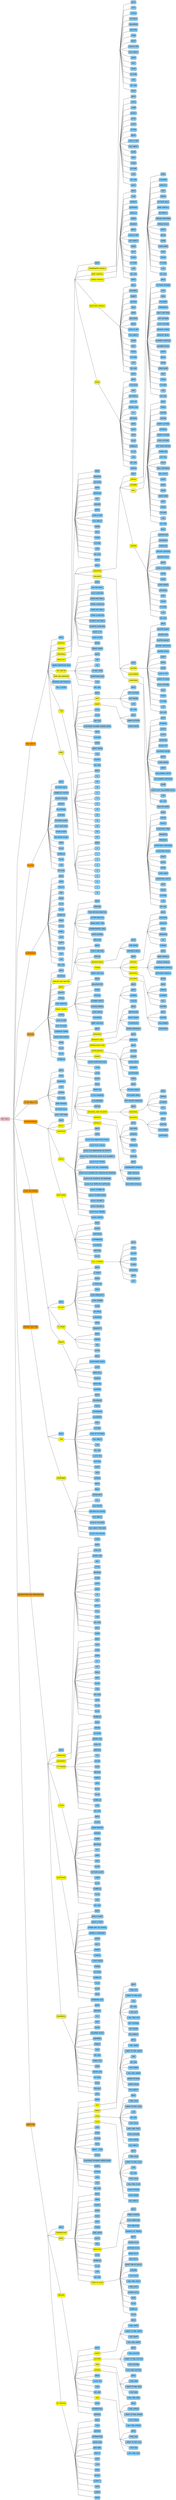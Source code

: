 digraph "Speech Board Menu Tree" {
	rankdir=LR;
	splines=polyline; // Critical for the orthogonal lines
	node [shape=rect, style="rounded,filled", fontname=Helvetica]; // Default for visible nodes
	edge [fontname=Helvetica, arrowhead=none]; // Global for edges: no arrowheads


	// Visible Node Definitions
	ROOT_MAIN_MENU [label="Main Menu", fillcolor=pink];
	A [label="TALK ABOUT", fillcolor=orange];
	AA [label="BACK", fillcolor=lightskyblue];
	AB [label="ANIMALS", fillcolor=yellow];
	ABA [label="BACK", fillcolor=lightskyblue];
	ABC [label="UNDERWATER ANIMALS", fillcolor=yellow];
	ABCA [label="BACK", fillcolor=lightskyblue];
	ABCB [label="FISH", fillcolor=lightskyblue];
	ABCD [label="TURTLE", fillcolor=lightskyblue];
	ABCE [label="OCTOPUS", fillcolor=lightskyblue];
	ABCF [label="SEAHORSE", fillcolor=lightskyblue];
	ABCG [label="DOLPHIN", fillcolor=lightskyblue];
	ABCH [label="CRAB", fillcolor=lightskyblue];
	ABCI [label="BOOK", fillcolor=lightskyblue];
	ABCJ [label="LOOK AT ART", fillcolor=lightskyblue];
	ABCK [label="TALK ABOUT", fillcolor=lightskyblue];
	ABCL [label="GAME", fillcolor=lightskyblue];
	ABCM [label="PAST", fillcolor=lightskyblue];
	ABCN [label="TODAY", fillcolor=lightskyblue];
	ABCO [label="FUTURE", fillcolor=lightskyblue];
	ABCP [label="LIKE", fillcolor=lightskyblue];
	ABCQ [label="NO LIKE", fillcolor=lightskyblue];
	ABCR [label="WANT", fillcolor=lightskyblue];
	ABD [label="BABY ANIMALS", fillcolor=yellow];
	ABDA [label="BACK", fillcolor=lightskyblue];
	ABDB [label="CHICK", fillcolor=lightskyblue];
	ABDC [label="LAMB", fillcolor=lightskyblue];
	ABDE [label="BUNNY", fillcolor=lightskyblue];
	ABDF [label="DUCK", fillcolor=lightskyblue];
	ABDG [label="PUPPY", fillcolor=lightskyblue];
	ABDH [label="KITTEN", fillcolor=lightskyblue];
	ABDI [label="BOOK", fillcolor=lightskyblue];
	ABDJ [label="LOOK AT ART", fillcolor=lightskyblue];
	ABDK [label="TALK ABOUT", fillcolor=lightskyblue];
	ABDL [label="GAME", fillcolor=lightskyblue];
	ABDM [label="PAST", fillcolor=lightskyblue];
	ABDN [label="TODAY", fillcolor=lightskyblue];
	ABDO [label="FUTURE", fillcolor=lightskyblue];
	ABDP [label="LIKE", fillcolor=lightskyblue];
	ABDQ [label="NO LIKE", fillcolor=lightskyblue];
	ABDR [label="WANT", fillcolor=lightskyblue];
	ABE [label="JUNGLE ANIMALS", fillcolor=yellow];
	ABEA [label="BACK", fillcolor=lightskyblue];
	ABEB [label="LION", fillcolor=lightskyblue];
	ABEC [label="GIRAFFE", fillcolor=lightskyblue];
	ABED [label="ELEPHANT", fillcolor=lightskyblue];
	ABEF [label="GORILLA", fillcolor=lightskyblue];
	ABEG [label="ZEBRA", fillcolor=lightskyblue];
	ABEH [label="MONKEY", fillcolor=lightskyblue];
	ABEI [label="BOOK", fillcolor=lightskyblue];
	ABEJ [label="LOOK AT ART", fillcolor=lightskyblue];
	ABEK [label="TALK ABOUT", fillcolor=lightskyblue];
	ABEL [label="GAME", fillcolor=lightskyblue];
	ABEM [label="PAST", fillcolor=lightskyblue];
	ABEN [label="TODAY", fillcolor=lightskyblue];
	ABEO [label="FUTURE", fillcolor=lightskyblue];
	ABEP [label="LIKE", fillcolor=lightskyblue];
	ABEQ [label="NO LIKE", fillcolor=lightskyblue];
	ABER [label="WANT", fillcolor=lightskyblue];
	ABF [label="BACKYARD ANIMALS", fillcolor=yellow];
	ABFA [label="BACK", fillcolor=lightskyblue];
	ABFB [label="SQUIRREL", fillcolor=lightskyblue];
	ABFC [label="RABBIT", fillcolor=lightskyblue];
	ABFD [label="IGUANA", fillcolor=lightskyblue];
	ABFE [label="BIRD", fillcolor=lightskyblue];
	ABFG [label="DEER", fillcolor=lightskyblue];
	ABFH [label="RACCOON", fillcolor=lightskyblue];
	ABFI [label="BOOK", fillcolor=lightskyblue];
	ABFJ [label="LOOK AT ART", fillcolor=lightskyblue];
	ABFK [label="TALK ABOUT", fillcolor=lightskyblue];
	ABFL [label="GAME", fillcolor=lightskyblue];
	ABFM [label="PAST", fillcolor=lightskyblue];
	ABFN [label="TODAY", fillcolor=lightskyblue];
	ABFO [label="FUTURE", fillcolor=lightskyblue];
	ABFP [label="LIKE", fillcolor=lightskyblue];
	ABFQ [label="NO LIKE", fillcolor=lightskyblue];
	ABFR [label="WANT", fillcolor=lightskyblue];
	ABG [label="BUGS", fillcolor=yellow];
	ABGA [label="BACK", fillcolor=lightskyblue];
	ABGB [label="YUCK BUG", fillcolor=lightskyblue];
	ABGC [label="ANT", fillcolor=lightskyblue];
	ABGD [label="BUTTERFLY", fillcolor=lightskyblue];
	ABGE [label="HIGH UP", fillcolor=lightskyblue];
	ABGF [label="DOWN LOW", fillcolor=lightskyblue];
	ABGH [label="FIX", fillcolor=lightskyblue];
	ABGI [label="BROKEN", fillcolor=lightskyblue];
	ABGJ [label="DARK", fillcolor=lightskyblue];
	ABGK [label="LIGHT", fillcolor=lightskyblue];
	ABGL [label="MOM", fillcolor=lightskyblue];
	ABGM [label="ELLIE", fillcolor=lightskyblue];
	ABGN [label="ISABELLE", fillcolor=lightskyblue];
	ABGO [label="TILLIE", fillcolor=lightskyblue];
	ABGP [label="LIKE", fillcolor=lightskyblue];
	ABGQ [label="NO LIKE", fillcolor=lightskyblue];
	ABGR [label="AFRAID", fillcolor=lightskyblue];
	AC [label="FANTASY", fillcolor=yellow];
	ACA [label="BACK", fillcolor=lightskyblue];
	ACB [label="DRAGON", fillcolor=lightskyblue];
	ACD [label="UNICORN", fillcolor=lightskyblue];
	ACE [label="FAIRY", fillcolor=lightskyblue];
	ACF [label="MERMAID", fillcolor=lightskyblue];
	ACG [label="ELF", fillcolor=lightskyblue];
	ACH [label="GNOME", fillcolor=lightskyblue];
	ACI [label="BOOK", fillcolor=lightskyblue];
	ACJ [label="LOOK AT ART", fillcolor=lightskyblue];
	ACK [label="TALK ABOUT", fillcolor=lightskyblue];
	ACL [label="GAME", fillcolor=lightskyblue];
	ACM [label="PAST", fillcolor=lightskyblue];
	ACN [label="TODAY", fillcolor=lightskyblue];
	ACO [label="FUTURE", fillcolor=lightskyblue];
	ACP [label="LIKE", fillcolor=lightskyblue];
	ACQ [label="NO LIKE", fillcolor=lightskyblue];
	ACR [label="WANT", fillcolor=lightskyblue];
	AD [label="SEASONAL", fillcolor=yellow];
	ADA [label="BACK", fillcolor=lightskyblue];
	ADB [label="SEASONAL", fillcolor=yellow];
	ADBA [label="BACK", fillcolor=lightskyblue];
	ADBC [label="SPRING", fillcolor=yellow];
	ADBCA [label="BACK", fillcolor=lightskyblue];
	ADBCB [label="FLOWERS", fillcolor=lightskyblue];
	ADBCD [label="SPROUTS", fillcolor=lightskyblue];
	ADBCE [label="DIRT", fillcolor=lightskyblue];
	ADBCF [label="GRASS", fillcolor=lightskyblue];
	ADBCG [label="OUTSIDE WALK", fillcolor=lightskyblue];
	ADBCH [label="BABY ANIMALS", fillcolor=lightskyblue];
	ADBCI [label="BUTTERFLY", fillcolor=lightskyblue];
	ADBCJ [label="SPRING CARTOONS", fillcolor=lightskyblue];
	ADBCK [label="SPRING MUSIC", fillcolor=lightskyblue];
	ADBCL [label="CRAFT", fillcolor=lightskyblue];
	ADBCM [label="BOOK", fillcolor=lightskyblue];
	ADBCN [label="GAME", fillcolor=lightskyblue];
	ADBCO [label="CARD GAME", fillcolor=lightskyblue];
	ADBCP [label="PAST", fillcolor=lightskyblue];
	ADBCQ [label="TODAY", fillcolor=lightskyblue];
	ADBCR [label="FUTURE", fillcolor=lightskyblue];
	ADBCS [label="LIKE", fillcolor=lightskyblue];
	ADBCT [label="NO LIKE", fillcolor=lightskyblue];
	ADBD [label="SUMMER", fillcolor=yellow];
	ADBDA [label="BACK", fillcolor=lightskyblue];
	ADBDB [label="OUTSIDE SHOWER", fillcolor=lightskyblue];
	ADBDC [label="SUN", fillcolor=lightskyblue];
	ADBDE [label="RAIN", fillcolor=lightskyblue];
	ADBDF [label="THUNDER", fillcolor=lightskyblue];
	ADBDG [label="FIREWORKS", fillcolor=lightskyblue];
	ADBDH [label="GOLF CART RIDE", fillcolor=lightskyblue];
	ADBDI [label="HOT OUTSIDE", fillcolor=lightskyblue];
	ADBDJ [label="COOL OUTSIDE", fillcolor=lightskyblue];
	ADBDK [label="BANANA STRAW", fillcolor=lightskyblue];
	ADBDL [label="SENSORY BOWL", fillcolor=lightskyblue];
	ADBDM [label="SUMMER CARTOON", fillcolor=lightskyblue];
	ADBDN [label="SUMMER MUSIC", fillcolor=lightskyblue];
	ADBDO [label="CRAFT", fillcolor=lightskyblue];
	ADBDP [label="BOOK", fillcolor=lightskyblue];
	ADBDQ [label="GAME", fillcolor=lightskyblue];
	ADBDR [label="CARD GAME", fillcolor=lightskyblue];
	ADBDS [label="PAST", fillcolor=lightskyblue];
	ADBDT [label="TODAY", fillcolor=lightskyblue];
	ADBDU [label="FUTURE", fillcolor=lightskyblue];
	ADBDV [label="LIKE", fillcolor=lightskyblue];
	ADBDW [label="NO LIKE", fillcolor=lightskyblue];
	ADBE [label="FALL", fillcolor=yellow];
	ADBEA [label="BACK", fillcolor=lightskyblue];
	ADBEB [label="TREES", fillcolor=lightskyblue];
	ADBEC [label="LEAVES", fillcolor=lightskyblue];
	ADBED [label="ACORN", fillcolor=lightskyblue];
	ADBEF [label="WARM CLOTHES", fillcolor=lightskyblue];
	ADBEG [label="PUMPKIN", fillcolor=lightskyblue];
	ADBEH [label="WARM OUTSIDE", fillcolor=lightskyblue];
	ADBEI [label="COOL OUTSIDE", fillcolor=lightskyblue];
	ADBEJ [label="HOT WIND HEATER", fillcolor=lightskyblue];
	ADBEK [label="FIREPLACE", fillcolor=lightskyblue];
	ADBEL [label="HOT TEA", fillcolor=lightskyblue];
	ADBEM [label="SOUP", fillcolor=lightskyblue];
	ADBEN [label="FALL CARTOONS", fillcolor=lightskyblue];
	ADBEO [label="FALL MUSIC", fillcolor=lightskyblue];
	ADBEP [label="CRAFT", fillcolor=lightskyblue];
	ADBEQ [label="BOOK", fillcolor=lightskyblue];
	ADBER [label="GAME", fillcolor=lightskyblue];
	ADBES [label="CARD GAME", fillcolor=lightskyblue];
	ADBET [label="PAST", fillcolor=lightskyblue];
	ADBEU [label="TODAY", fillcolor=lightskyblue];
	ADBEV [label="FUTURE", fillcolor=lightskyblue];
	ADBEW [label="LIKE", fillcolor=lightskyblue];
	ADBEX [label="NO LIKE", fillcolor=lightskyblue];
	ADBF [label="WINTER", fillcolor=yellow];
	ADBFA [label="BACK", fillcolor=lightskyblue];
	ADBFB [label="SNOWFLAKE", fillcolor=lightskyblue];
	ADBFC [label="SNOWMAN", fillcolor=lightskyblue];
	ADBFD [label="FIREPLACE", fillcolor=lightskyblue];
	ADBFE [label="WINTER CARTOON", fillcolor=lightskyblue];
	ADBFG [label="WINTER MUSIC", fillcolor=lightskyblue];
	ADBFH [label="BOOK", fillcolor=lightskyblue];
	ADBFI [label="LOOK AT PICTURES", fillcolor=lightskyblue];
	ADBFJ [label="GAME", fillcolor=lightskyblue];
	ADBFK [label="CRAFT", fillcolor=lightskyblue];
	ADBFL [label="CARD GAMES", fillcolor=lightskyblue];
	ADBFM [label="SNUGGLE", fillcolor=lightskyblue];
	ADBFN [label="PAST", fillcolor=lightskyblue];
	ADBFO [label="TODAY", fillcolor=lightskyblue];
	ADBFP [label="FUTURE", fillcolor=lightskyblue];
	ADBFQ [label="LIKE", fillcolor=lightskyblue];
	ADBFR [label="NO LIKE", fillcolor=lightskyblue];
	ADC [label="HOLIDAYS", fillcolor=yellow];
	ADCA [label="BACK", fillcolor=lightskyblue];
	ADCB [label="EASTER", fillcolor=yellow];
	ADCBA [label="BACK", fillcolor=lightskyblue];
	ADCBC [label="EASTER BUNNY", fillcolor=lightskyblue];
	ADCBD [label="EASTER EGG", fillcolor=lightskyblue];
	ADCBE [label="EASTER BASKET", fillcolor=lightskyblue];
	ADCBF [label="EASTER CARTOONS", fillcolor=lightskyblue];
	ADCBG [label="EASTER MUSIC", fillcolor=lightskyblue];
	ADCBH [label="CRAFT", fillcolor=lightskyblue];
	ADCBI [label="BOOK", fillcolor=lightskyblue];
	ADCBJ [label="GAME", fillcolor=lightskyblue];
	ADCBK [label="LOOK AT ART", fillcolor=lightskyblue];
	ADCBL [label="WARM OUTSIDE", fillcolor=lightskyblue];
	ADCBM [label="COOL OUTSIDE", fillcolor=lightskyblue];
	ADCBN [label="PAST", fillcolor=lightskyblue];
	ADCBO [label="TODAY", fillcolor=lightskyblue];
	ADCBP [label="FUTURE", fillcolor=lightskyblue];
	ADCBQ [label="LIKE", fillcolor=lightskyblue];
	ADCBR [label="NO LIKE", fillcolor=lightskyblue];
	ADCD [label="HALLOWEEN", fillcolor=yellow];
	ADCDA [label="BACK", fillcolor=lightskyblue];
	ADCDB [label="PUMPKIN", fillcolor=lightskyblue];
	ADCDC [label="GHOST", fillcolor=lightskyblue];
	ADCDE [label="WITCH", fillcolor=lightskyblue];
	ADCDF [label="MONSTER", fillcolor=lightskyblue];
	ADCDG [label="BLACK CAT", fillcolor=lightskyblue];
	ADCDH [label="HAUNTED HOUSE", fillcolor=lightskyblue];
	ADCDI [label="BOOK", fillcolor=lightskyblue];
	ADCDJ [label="CARD GAMES", fillcolor=lightskyblue];
	ADCDK [label="CRAFT", fillcolor=lightskyblue];
	ADCDL [label="HALLOWEEN LIGHTS", fillcolor=lightskyblue];
	ADCDM [label="HALLOWEEN CARTOONS", fillcolor=lightskyblue];
	ADCDN [label="GAME", fillcolor=lightskyblue];
	ADCDO [label="ALEXA PLAY HALLOWEEN MUSIC", fillcolor=lightskyblue];
	ADCDP [label="LIKE", fillcolor=lightskyblue];
	ADCDQ [label="NO LIKE", fillcolor=lightskyblue];
	ADCDR [label="TALK OR LEARN", fillcolor=lightskyblue];
	ADCE [label="CHRISTMAS", fillcolor=yellow];
	ADCEA [label="BACK", fillcolor=lightskyblue];
	ADCEB [label="SANTA", fillcolor=lightskyblue];
	ADCEC [label="FROSTY", fillcolor=lightskyblue];
	ADCED [label="CHRISTMAS TREE", fillcolor=lightskyblue];
	ADCEE [label="PRESENTS", fillcolor=lightskyblue];
	ADCEF [label="PRESENTS", fillcolor=lightskyblue];
	ADCEG [label="CHRISTMAS CARTOONS", fillcolor=lightskyblue];
	ADCEH [label="CHRISTMAS MUSIC", fillcolor=lightskyblue];
	ADCEI [label="CRAFT", fillcolor=lightskyblue];
	ADCEJ [label="BOOK", fillcolor=lightskyblue];
	ADCEK [label="GAME", fillcolor=lightskyblue];
	ADCEL [label="CARD GAME", fillcolor=lightskyblue];
	ADCEM [label="CHRISTMAS LIGHTS", fillcolor=lightskyblue];
	ADCEN [label="PAST", fillcolor=lightskyblue];
	ADCEO [label="TODAY", fillcolor=lightskyblue];
	ADCEP [label="FUTURE", fillcolor=lightskyblue];
	ADCEQ [label="LIKE", fillcolor=lightskyblue];
	ADCER [label="NO LIKE", fillcolor=lightskyblue];
	AE [label="SPACE SKY", fillcolor=yellow];
	AEA [label="BACK", fillcolor=lightskyblue];
	AEB [label="SUN FAR SMALL", fillcolor=lightskyblue];
	AEC [label="SUN CLOSE BIG", fillcolor=lightskyblue];
	AED [label="MOON FAR SMALL", fillcolor=lightskyblue];
	AEF [label="MOON CLOSE BIG", fillcolor=lightskyblue];
	AEG [label="STARS FAR SMALL", fillcolor=lightskyblue];
	AEH [label="STARS CLOSE BIG", fillcolor=lightskyblue];
	AEI [label="PLANETS FAR SMALL", fillcolor=lightskyblue];
	AEJ [label="PLANETS CLOSE BIG", fillcolor=lightskyblue];
	AEK [label="WHAT IS IT?", fillcolor=lightskyblue];
	AEL [label="LOOK AT ART", fillcolor=lightskyblue];
	AEM [label="BOOK", fillcolor=lightskyblue];
	AEN [label="TABLET GAME", fillcolor=lightskyblue];
	AF [label="LEARN SOMETHING NEW", fillcolor=lightskyblue];
	AG [label="YES AND NO", fillcolor=yellow];
	AGA [label="BACK", fillcolor=lightskyblue];
	AGB [label="YES", fillcolor=lightskyblue];
	AGC [label="NO", fillcolor=lightskyblue];
	AGD [label="I'M NOT SURE", fillcolor=lightskyblue];
	AGE [label="SOMETHING ELSE", fillcolor=lightskyblue];
	AGH [label="LIKE", fillcolor=lightskyblue];
	AGI [label="NO LIKE", fillcolor=lightskyblue];
	AH [label="TEMP AND WEATHER", fillcolor=yellow];
	AHA [label="BACK", fillcolor=lightskyblue];
	AHB [label="HOT", fillcolor=yellow];
	AHBA [label="BACK", fillcolor=lightskyblue];
	AHBC [label="HOT OUTSIDE", fillcolor=lightskyblue];
	AHBD [label="HOT INSIDE", fillcolor=lightskyblue];
	AHBE [label="LIKE", fillcolor=lightskyblue];
	AHBF [label="NO LIKE", fillcolor=lightskyblue];
	AHC [label="WARM", fillcolor=yellow];
	AHCA [label="BACK", fillcolor=lightskyblue];
	AHCB [label="WARM OUTSIDE", fillcolor=lightskyblue];
	AHCD [label="WARM INSIDE", fillcolor=lightskyblue];
	AHD [label="COOL", fillcolor=lightskyblue];
	AHE [label="COLD", fillcolor=lightskyblue];
	AHG [label="DAY SUN", fillcolor=lightskyblue];
	AHH [label="LIGHTNING THUNDER CHEESE GAME", fillcolor=lightskyblue];
	AHI [label="RAIN", fillcolor=lightskyblue];
	AHJ [label="CLOUDS", fillcolor=lightskyblue];
	AHK [label="WIND", fillcolor=lightskyblue];
	AHL [label="NIGHT MOON", fillcolor=lightskyblue];
	AHM [label="LIKE", fillcolor=lightskyblue];
	AHN [label="PLANTS", fillcolor=lightskyblue];
	AHO [label="NO LIKE", fillcolor=lightskyblue];
	AI [label="READING AND PHONICS", fillcolor=lightskyblue];
	AJ [label="TELL A STORY", fillcolor=lightskyblue];
	AK [label="TYPE", fillcolor=yellow];
	AKA [label="BACK", fillcolor=lightskyblue];
	AKB [label="\"A\"", fillcolor=lightskyblue];
	AKC [label="\"B\"", fillcolor=lightskyblue];
	AKD [label="\"E\"", fillcolor=lightskyblue];
	AKE [label="\"L\"", fillcolor=lightskyblue];
	AKF [label="\"T\"", fillcolor=lightskyblue];
	AKG [label="\"F\"", fillcolor=lightskyblue];
	AKH [label="\"P\"", fillcolor=lightskyblue];
	AKI [label="\"D\"", fillcolor=lightskyblue];
	AKJ [label="\"S\"", fillcolor=lightskyblue];
	AKK [label="\"O\"", fillcolor=lightskyblue];
	AKL [label="\"M\"", fillcolor=lightskyblue];
	AKM [label="\"R\"", fillcolor=lightskyblue];
	AL [label="MATH", fillcolor=yellow];
	ALA [label="BACK", fillcolor=lightskyblue];
	ALB [label="0", fillcolor=lightskyblue];
	ALC [label="1", fillcolor=lightskyblue];
	ALD [label="2", fillcolor=lightskyblue];
	ALE [label="3", fillcolor=lightskyblue];
	ALF [label="4", fillcolor=lightskyblue];
	ALG [label="5", fillcolor=lightskyblue];
	ALH [label="6", fillcolor=lightskyblue];
	ALI [label="7", fillcolor=lightskyblue];
	ALJ [label="8", fillcolor=lightskyblue];
	B [label="PLACES", fillcolor=orange];
	BA [label="BACK", fillcolor=lightskyblue];
	BC [label="OUTSIDE WALK", fillcolor=lightskyblue];
	BD [label="ISABELLE'S HOUSE", fillcolor=lightskyblue];
	BE [label="TILLIE'S HOUSE", fillcolor=lightskyblue];
	BF [label="BASKET", fillcolor=lightskyblue];
	BG [label="PLAYSTAND", fillcolor=lightskyblue];
	BH [label="CURTAIN", fillcolor=lightskyblue];
	BI [label="OUTSIDE AVIARY", fillcolor=lightskyblue];
	BJ [label="GOLF CART RIDE", fillcolor=lightskyblue];
	BK [label="RIVER AVIARY", fillcolor=lightskyblue];
	BL [label="TEA ROOM AVIARY", fillcolor=lightskyblue];
	BM [label="MOM", fillcolor=lightskyblue];
	BN [label="ELLIE", fillcolor=lightskyblue];
	BO [label="ISABELLE", fillcolor=lightskyblue];
	BP [label="TILLIE", fillcolor=lightskyblue];
	BQ [label="LIKE", fillcolor=lightskyblue];
	BR [label="NO LIKE", fillcolor=lightskyblue];
	C [label="EXPERIENCE", fillcolor=orange];
	CA [label="BACK", fillcolor=lightskyblue];
	CB [label="MOM", fillcolor=lightskyblue];
	CD [label="TOUCH", fillcolor=lightskyblue];
	CE [label="SEE", fillcolor=lightskyblue];
	CF [label="HEAR", fillcolor=lightskyblue];
	CG [label="ELLIE", fillcolor=lightskyblue];
	CH [label="TILLIE", fillcolor=lightskyblue];
	CI [label="ISABELLE", fillcolor=lightskyblue];
	CJ [label="READ", fillcolor=lightskyblue];
	CK [label="TASTE", fillcolor=lightskyblue];
	CL [label="SMELL", fillcolor=lightskyblue];
	CM [label="LOVE", fillcolor=lightskyblue];
	CN [label="HAPPY", fillcolor=lightskyblue];
	CO [label="EXCITED", fillcolor=lightskyblue];
	CP [label="SAD", fillcolor=lightskyblue];
	CQ [label="LIKE", fillcolor=lightskyblue];
	CR [label="NO LIKE", fillcolor=lightskyblue];
	D [label="TO PLAY", fillcolor=orange];
	DA [label="BACK", fillcolor=lightskyblue];
	DB [label="SNUGGLE", fillcolor=lightskyblue];
	DC [label="TRACING AND WRITING", fillcolor=yellow];
	DCA [label="BACK", fillcolor=lightskyblue];
	DCB [label="TRACING", fillcolor=lightskyblue];
	DCD [label="FREE WRITING PRACTICE", fillcolor=lightskyblue];
	DCE [label="LETTER PRACTICE", fillcolor=lightskyblue];
	DCF [label="DRAW WHAT I SEE", fillcolor=lightskyblue];
	DCG [label="KINDERGARTEN LINES", fillcolor=lightskyblue];
	DCH [label="WRITE WORDS", fillcolor=lightskyblue];
	DCI [label="SPELLING", fillcolor=lightskyblue];
	DE [label="BOOK", fillcolor=yellow];
	DEA [label="BACK", fillcolor=lightskyblue];
	DEB [label="TOUCH AND FEEL", fillcolor=lightskyblue];
	DEC [label="POP-UP", fillcolor=lightskyblue];
	DED [label="READING BOOK", fillcolor=yellow];
	DEDA [label="BACK", fillcolor=lightskyblue];
	DEDB [label="ONE WORD", fillcolor=lightskyblue];
	DEDC [label="SENTENCE BOOK", fillcolor=lightskyblue];
	DEF [label="THEME", fillcolor=yellow];
	DEFA [label="BACK", fillcolor=lightskyblue];
	DEFB [label="FANTASY", fillcolor=yellow];
	DEFBA [label="BACK", fillcolor=lightskyblue];
	DEFBC [label="UNICORN", fillcolor=lightskyblue];
	DEFBD [label="DRAGON", fillcolor=lightskyblue];
	DEFBE [label="FAIRY", fillcolor=lightskyblue];
	DEFBF [label="MERMAID", fillcolor=lightskyblue];
	DEFBG [label="ELF", fillcolor=lightskyblue];
	DEFBH [label="GNOME", fillcolor=lightskyblue];
	DEFC [label="ANIMALS", fillcolor=yellow];
	DEFCA [label="BACK", fillcolor=lightskyblue];
	DEFCB [label="BABY ANIMALS", fillcolor=lightskyblue];
	DEFCD [label="JUNGLE ANIMALS", fillcolor=lightskyblue];
	DEFCE [label="UNDERWATER ANIMALS", fillcolor=lightskyblue];
	DEFCF [label="BACKYARD ANIMALS", fillcolor=lightskyblue];
	DEFCG [label="BUGS", fillcolor=lightskyblue];
	DEFD [label="SEASONAL", fillcolor=yellow];
	DEFDA [label="BACK", fillcolor=lightskyblue];
	DEFDB [label="SPRING", fillcolor=lightskyblue];
	DEFDC [label="SUMMER", fillcolor=lightskyblue];
	DEFDE [label="FALL", fillcolor=lightskyblue];
	DEFDF [label="WINTER", fillcolor=lightskyblue];
	DEFE [label="HOLIDAYS", fillcolor=yellow];
	DEFEA [label="BACK", fillcolor=lightskyblue];
	DEFEB [label="EASTER", fillcolor=lightskyblue];
	DEFEC [label="HALLOWEEN", fillcolor=lightskyblue];
	DEFED [label="CHRISTMAS", fillcolor=lightskyblue];
	DEG [label="DEATH AND SAD", fillcolor=lightskyblue];
	DF [label="CRAFTS", fillcolor=lightskyblue];
	DG [label="TYPING", fillcolor=lightskyblue];
	DH [label="LEAF WRESTLE", fillcolor=lightskyblue];
	DI [label="TABLET GAMES", fillcolor=yellow];
	DIA [label="BACK", fillcolor=lightskyblue];
	DIB [label="BALLOON POP", fillcolor=lightskyblue];
	DIC [label="PIANO", fillcolor=lightskyblue];
	DID [label="PUZZLE", fillcolor=lightskyblue];
	DIE [label="NUMBER MATCH", fillcolor=lightskyblue];
	DIF [label="PUZZLE WORLD", fillcolor=lightskyblue];
	DIG [label="CARD MATCH", fillcolor=lightskyblue];
	DIH [label="COLORING", fillcolor=lightskyblue];
	DIJ [label="BABY UNICORN", fillcolor=lightskyblue];
	DJ [label="CARDS", fillcolor=lightskyblue];
	DK [label="LOOK AT ART", fillcolor=lightskyblue];
	DL [label="PLAY OUTSIDE", fillcolor=lightskyblue];
	DM [label="LEARNING THEME", fillcolor=lightskyblue];
	DN [label="LEARN NEW WORDS", fillcolor=lightskyblue];
	DO [label="MOM", fillcolor=lightskyblue];
	DP [label="ELLIE", fillcolor=lightskyblue];
	DQ [label="TILLIE", fillcolor=lightskyblue];
	DR [label="ISABELLE", fillcolor=lightskyblue];
	E [label="TO SAY HELLO TO", fillcolor=orange];
	EA [label="BACK", fillcolor=lightskyblue];
	EB [label="MOM", fillcolor=lightskyblue];
	EC [label="GRANDMA", fillcolor=lightskyblue];
	ED [label="CORI", fillcolor=lightskyblue];
	EF [label="SIERRA", fillcolor=lightskyblue];
	EG [label="CAR RIDE", fillcolor=lightskyblue];
	EH [label="BIRD FRIENDS", fillcolor=lightskyblue];
	EI [label="OUTSIDE WALK", fillcolor=lightskyblue];
	EJ [label="GOLF CART RIDE", fillcolor=lightskyblue];
	F [label="ENTERTAINMENT", fillcolor=orange];
	FA [label="BACK", fillcolor=lightskyblue];
	FB [label="MUSIC", fillcolor=yellow];
	FBA [label="BACK", fillcolor=lightskyblue];
	FBC [label="BAROQUE", fillcolor=yellow];
	FBCA [label="BACK", fillcolor=lightskyblue];
	FBCB [label="BACH", fillcolor=lightskyblue];
	FBCD [label="HANDEL", fillcolor=lightskyblue];
	FBCE [label="VIVALDI", fillcolor=lightskyblue];
	FBD [label="ROMANTIC ERA", fillcolor=yellow];
	FBDA [label="BACK", fillcolor=lightskyblue];
	FBDB [label="BEETHOVEN", fillcolor=lightskyblue];
	FBDC [label="SAINT SEANS", fillcolor=lightskyblue];
	FBDE [label="TCHAIKOVSKY", fillcolor=lightskyblue];
	FBDF [label="RIMSKY-KORSAKAV", fillcolor=lightskyblue];
	FBE [label="IMPRESSIONIST ERA", fillcolor=yellow];
	FBEA [label="BACK", fillcolor=lightskyblue];
	FBEB [label="DEBUSSY", fillcolor=lightskyblue];
	FBF [label="INSTRUMENTAL", fillcolor=yellow];
	FBFA [label="BACK", fillcolor=lightskyblue];
	FBFB [label="GUITAR", fillcolor=lightskyblue];
	FBFC [label="VIOLIN", fillcolor=lightskyblue];
	FBFD [label="HANG DRUM", fillcolor=lightskyblue];
	FBFE [label="TRUMPET", fillcolor=lightskyblue];
	FBFG [label="SAXOPHONE", fillcolor=lightskyblue];
	FBFH [label="YANNI", fillcolor=lightskyblue];
	FBG [label="DANCE", fillcolor=yellow];
	FBGA [label="BACK", fillcolor=lightskyblue];
	FBGB [label="TECHNO DANCE", fillcolor=lightskyblue];
	FBGC [label="POP JASON MRAZ", fillcolor=lightskyblue];
	FBGD [label="POP IMAGINE DRAGONS", fillcolor=lightskyblue];
	FBH [label="LEARN SOMETHING NEW", fillcolor=lightskyblue];
	FBI [label="I PLAY", fillcolor=lightskyblue];
	FBJ [label="LOUD", fillcolor=lightskyblue];
	FBK [label="QUIET", fillcolor=lightskyblue];
	FC [label="CARTOONS", fillcolor=yellow];
	FCA [label="BACK", fillcolor=lightskyblue];
	FCB [label="PEPPA PIG", fillcolor=lightskyblue];
	FCD [label="LITTLE KINGDOM", fillcolor=lightskyblue];
	FCE [label="CLOUDBABIES", fillcolor=lightskyblue];
	FCF [label="KATURI", fillcolor=lightskyblue];
	FCG [label="SEASONAL AND HOLIDAYS", fillcolor=yellow];
	FCGA [label="BACK", fillcolor=lightskyblue];
	FCGB [label="SEASONAL", fillcolor=yellow];
	FCGBA [label="BACK", fillcolor=lightskyblue];
	FCGBC [label="SPRING", fillcolor=lightskyblue];
	FCGBD [label="SUMMER", fillcolor=lightskyblue];
	FCGBE [label="FALL", fillcolor=lightskyblue];
	FCGBF [label="WINTER", fillcolor=lightskyblue];
	FCGC [label="HOLIDAYS", fillcolor=yellow];
	FCGCA [label="BACK", fillcolor=lightskyblue];
	FCGCB [label="EASTER", fillcolor=lightskyblue];
	FCGCD [label="HALLOWEEN", fillcolor=lightskyblue];
	FCGCE [label="CHRISTMAS", fillcolor=lightskyblue];
	FCH [label="FANTASY", fillcolor=yellow];
	FCHA [label="BACK", fillcolor=lightskyblue];
	FCHB [label="UNICORN", fillcolor=lightskyblue];
	FCHC [label="DRAGON", fillcolor=lightskyblue];
	FCHD [label="FAIRY", fillcolor=lightskyblue];
	FCHE [label="MERMAID", fillcolor=lightskyblue];
	FCHF [label="ELF", fillcolor=lightskyblue];
	FCHG [label="GNOME", fillcolor=lightskyblue];
	FCI [label="ANIMALS", fillcolor=yellow];
	FCIA [label="BACK", fillcolor=lightskyblue];
	FCIB [label="UNDERWATER ANIMALS", fillcolor=lightskyblue];
	FCIC [label="BABY ANIMALS", fillcolor=lightskyblue];
	FCID [label="JUNGLE ANIMALS", fillcolor=lightskyblue];
	FCIE [label="BACKYARD ANIMALS", fillcolor=lightskyblue];
	FD [label="ALEXA", fillcolor=yellow];
	FDA [label="BACK", fillcolor=lightskyblue];
	FDB [label="MOM", fillcolor=lightskyblue];
	FDC [label="ALEXA PLAY MEDITATION MUSIC", fillcolor=lightskyblue];
	FDE [label="ALEXA PLAY VIVALDI", fillcolor=lightskyblue];
	FDF [label="ALEXA PLAY BEETHOVEN ON SPOTIFY", fillcolor=lightskyblue];
	FDG [label="ALEXA PLAY CARTOONS ALEXA PLAY NUMBER 1", fillcolor=lightskyblue];
	FDH [label="ALEXA PLAY YIRUMA", fillcolor=lightskyblue];
	FDI [label="ALEXA PLAY WILL ACKERMAN", fillcolor=lightskyblue];
	FDJ [label="ALEXA PLAY HOOKED ON A FEELING ON PANDORA", fillcolor=lightskyblue];
	FDK [label="ALEXA PLAY COLDPLAY ON PANDORA", fillcolor=lightskyblue];
	FDL [label="ALEXA PLAY PEPPA PIG CARTOONS", fillcolor=lightskyblue];
	FDM [label="ALEXA THUMBS UP", fillcolor=lightskyblue];
	FDN [label="ALEXA THUMBS DOWN", fillcolor=lightskyblue];
	FDO [label="ALEXA VOLUME 5", fillcolor=lightskyblue];
	FDP [label="ALEXA VOLUME 3", fillcolor=lightskyblue];
	FDQ [label="ALEXA PLAY HANDEL", fillcolor=lightskyblue];
	FDR [label="ALEXA CANCEL", fillcolor=lightskyblue];
	FE [label="MOM WORK", fillcolor=yellow];
	FEA [label="BACK", fillcolor=lightskyblue];
	FEB [label="MUSIC", fillcolor=lightskyblue];
	FEC [label="CARTOONS", fillcolor=lightskyblue];
	FED [label="COMMBOARD", fillcolor=lightskyblue];
	FEF [label="COLORING", fillcolor=lightskyblue];
	FEG [label="WRITING", fillcolor=lightskyblue];
	FEH [label="MUSIC", fillcolor=lightskyblue];
	FEI [label="CALL A FRIEND", fillcolor=yellow];
	FEIA [label="BACK", fillcolor=lightskyblue];
	FEIB [label="CORI", fillcolor=lightskyblue];
	FEIC [label="SQUEE", fillcolor=lightskyblue];
	FEID [label="RICHIE", fillcolor=lightskyblue];
	FEIE [label="LYMAN", fillcolor=lightskyblue];
	FEIF [label="GRANDMA", fillcolor=lightskyblue];
	FEIG [label="MOM", fillcolor=lightskyblue];
	FEIH [label="AMY", fillcolor=lightskyblue];
	G [label="FOOD AND DRINKS", fillcolor=orange];
	GA [label="BACK", fillcolor=lightskyblue];
	GB [label="TO EAT", fillcolor=yellow];
	GBA [label="BACK", fillcolor=lightskyblue];
	GBC [label="A TOAST", fillcolor=lightskyblue];
	GBD [label="EGGS", fillcolor=lightskyblue];
	GBE [label="A PANCAKE", fillcolor=lightskyblue];
	GBF [label="TOFU", fillcolor=lightskyblue];
	GBG [label="COOK BREAKFAST", fillcolor=lightskyblue];
	GBH [label="COOK DINNER", fillcolor=lightskyblue];
	GBI [label="CHOP", fillcolor=lightskyblue];
	GBJ [label="AN APPLE", fillcolor=lightskyblue];
	GBK [label="A BANANA", fillcolor=lightskyblue];
	GBL [label="PEAR", fillcolor=lightskyblue];
	GBM [label="SPAGHETTI", fillcolor=lightskyblue];
	GC [label="TO DRINK", fillcolor=yellow];
	GCA [label="BACK", fillcolor=lightskyblue];
	GCB [label="WATER", fillcolor=lightskyblue];
	GCC [label="TEA", fillcolor=lightskyblue];
	GCD [label="JUICE", fillcolor=lightskyblue];
	GD [label="TREATS", fillcolor=yellow];
	GDA [label="BACK", fillcolor=lightskyblue];
	GDB [label="SUNFLOWER SEEDS", fillcolor=lightskyblue];
	GDC [label="NUTS", fillcolor=lightskyblue];
	GDD [label="SEED BALL", fillcolor=lightskyblue];
	GDE [label="MANGO", fillcolor=lightskyblue];
	GDF [label="MEDICINE", fillcolor=lightskyblue];
	GDG [label="ALMOND", fillcolor=lightskyblue];
	H [label="MEMORY AND TIME", fillcolor=orange];
	HA [label="BACK", fillcolor=lightskyblue];
	HB [label="TIME", fillcolor=yellow];
	HBA [label="BACK", fillcolor=lightskyblue];
	HBC [label="YESTERDAY", fillcolor=lightskyblue];
	HBD [label="TODAY", fillcolor=lightskyblue];
	HBE [label="TOMORROW", fillcolor=lightskyblue];
	HBF [label="CALENDAR", fillcolor=lightskyblue];
	HBG [label="PAST", fillcolor=lightskyblue];
	HBH [label="FUTURE", fillcolor=lightskyblue];
	HBI [label="LOOK AT PICTURES", fillcolor=lightskyblue];
	HBJ [label="TALK ABOUT", fillcolor=lightskyblue];
	HBK [label="LIKE", fillcolor=lightskyblue];
	HBL [label="NO LIKE", fillcolor=lightskyblue];
	HBM [label="I LOVE YOU", fillcolor=lightskyblue];
	HBN [label="EXCITED", fillcolor=lightskyblue];
	HBO [label="HAPPY", fillcolor=lightskyblue];
	HBP [label="SAD", fillcolor=lightskyblue];
	HBQ [label="AFRAID", fillcolor=lightskyblue];
	HBR [label="BODY", fillcolor=lightskyblue];
	HC [label="REMEMBER", fillcolor=yellow];
	HCA [label="BACK", fillcolor=lightskyblue];
	HCB [label="MOONLIGHT", fillcolor=lightskyblue];
	HCD [label="LILY", fillcolor=lightskyblue];
	HCE [label="OLD HOUSE", fillcolor=lightskyblue];
	HCF [label="SECOND OLD HOUSE", fillcolor=lightskyblue];
	HCG [label="TALK ABOUT", fillcolor=lightskyblue];
	HCH [label="LOOK AT PICTURES", fillcolor=lightskyblue];
	HCI [label="TALK ABOUT FEELINGS", fillcolor=lightskyblue];
	HCJ [label="TILLIE'S OLD HOUSE", fillcolor=lightskyblue];
	HCK [label="CHRIS", fillcolor=lightskyblue];
	I [label="DESCRIPTIONS AND PREFERENCES", fillcolor=orange];
	IA [label="BACK", fillcolor=lightskyblue];
	IB [label="OPPOSITES", fillcolor=yellow];
	IBA [label="BACK", fillcolor=lightskyblue];
	IBC [label="HIGH UP", fillcolor=lightskyblue];
	IBD [label="DOWN LOW", fillcolor=lightskyblue];
	IBE [label="BIG", fillcolor=lightskyblue];
	IBF [label="LITTLE", fillcolor=lightskyblue];
	IBG [label="BROKEN", fillcolor=lightskyblue];
	IBH [label="FIXED", fillcolor=lightskyblue];
	IBI [label="LIGHT", fillcolor=lightskyblue];
	IBJ [label="DARK", fillcolor=lightskyblue];
	IBK [label="IN", fillcolor=lightskyblue];
	IBL [label="OUT", fillcolor=lightskyblue];
	IBM [label="EMPTY", fillcolor=lightskyblue];
	IBN [label="FULL", fillcolor=lightskyblue];
	IBO [label="LIKE", fillcolor=lightskyblue];
	IBP [label="NO LIKE", fillcolor=lightskyblue];
	IBQ [label="EASY", fillcolor=lightskyblue];
	IBR [label="HARD", fillcolor=lightskyblue];
	IC [label="MOVEMENT", fillcolor=yellow];
	ICA [label="BACK", fillcolor=lightskyblue];
	ICB [label="RUN", fillcolor=lightskyblue];
	ICD [label="JUMP", fillcolor=lightskyblue];
	ICE [label="SWIM", fillcolor=lightskyblue];
	ICF [label="FLY", fillcolor=lightskyblue];
	ICG [label="SIT", fillcolor=lightskyblue];
	ICH [label="WALK", fillcolor=lightskyblue];
	ICI [label="FAST", fillcolor=lightskyblue];
	ICJ [label="SLOW", fillcolor=lightskyblue];
	ICK [label="LIKE", fillcolor=lightskyblue];
	ICL [label="NO LIKE", fillcolor=lightskyblue];
	ICM [label="MOM", fillcolor=lightskyblue];
	ICN [label="TILLIE", fillcolor=lightskyblue];
	ICO [label="ELLIE", fillcolor=lightskyblue];
	ICP [label="ISABELLE", fillcolor=lightskyblue];
	ID [label="FIX PLEASE", fillcolor=yellow];
	IDA [label="BACK", fillcolor=lightskyblue];
	IDB [label="INSIDE", fillcolor=lightskyblue];
	IDC [label="OUTSIDE", fillcolor=lightskyblue];
	IDE [label="DOWN LOW", fillcolor=lightskyblue];
	IDF [label="HIGH UP", fillcolor=lightskyblue];
	IDG [label="BROKEN", fillcolor=lightskyblue];
	IDH [label="FIX", fillcolor=lightskyblue];
	IDI [label="WHITE", fillcolor=lightskyblue];
	IDJ [label="BLUE", fillcolor=lightskyblue];
	IDK [label="BROWN", fillcolor=lightskyblue];
	IDL [label="TABLET", fillcolor=lightskyblue];
	IDM [label="MOM", fillcolor=lightskyblue];
	IDN [label="ELLIE", fillcolor=lightskyblue];
	IDO [label="TILLIE", fillcolor=lightskyblue];
	IDP [label="ISABELLE", fillcolor=lightskyblue];
	IDQ [label="LIKE", fillcolor=lightskyblue];
	IDR [label="NO LIKE", fillcolor=lightskyblue];
	IE [label="CLEAN", fillcolor=yellow];
	IEA [label="BACK", fillcolor=lightskyblue];
	IEB [label="FLOOR", fillcolor=lightskyblue];
	IEC [label="SWEEP BROOM", fillcolor=lightskyblue];
	IED [label="PAPERS", fillcolor=lightskyblue];
	IEF [label="CAGES", fillcolor=lightskyblue];
	IEG [label="BROKEN", fillcolor=lightskyblue];
	IEH [label="FIX", fillcolor=lightskyblue];
	IEI [label="MOM", fillcolor=lightskyblue];
	IEJ [label="FAST", fillcolor=lightskyblue];
	IEK [label="SLOW", fillcolor=lightskyblue];
	IEL [label="OUTSIDE AVIARY", fillcolor=lightskyblue];
	IEM [label="I HELP", fillcolor=lightskyblue];
	IEN [label="ELLIE", fillcolor=lightskyblue];
	IEO [label="ISABELLE", fillcolor=lightskyblue];
	IEP [label="TILLIE", fillcolor=lightskyblue];
	IEQ [label="LIKE", fillcolor=lightskyblue];
	IER [label="NO LIKE", fillcolor=lightskyblue];
	IG [label="QUESTIONS", fillcolor=yellow];
	IGA [label="BACK", fillcolor=lightskyblue];
	IGB [label="WHO IS THAT?", fillcolor=lightskyblue];
	IGC [label="WHAT IS THAT?", fillcolor=lightskyblue];
	IGD [label="WHERE ARE YOU GOING?", fillcolor=lightskyblue];
	IGE [label="WHERE IS SOMEONE?", fillcolor=lightskyblue];
	IGF [label="HOW?", fillcolor=lightskyblue];
	IGH [label="WHY?", fillcolor=lightskyblue];
	IGI [label="WHEN?", fillcolor=lightskyblue];
	IGJ [label="I KNOW!", fillcolor=lightskyblue];
	IGK [label="I DONT KNOW", fillcolor=lightskyblue];
	IGL [label="INSIDE", fillcolor=lightskyblue];
	IGM [label="OUTSIDE", fillcolor=lightskyblue];
	IGN [label="ISABELLE", fillcolor=lightskyblue];
	IGO [label="TILLIE", fillcolor=lightskyblue];
	IGP [label="ELLIE", fillcolor=lightskyblue];
	IGQ [label="MOM", fillcolor=lightskyblue];
	IGR [label="SOMEONE ELSE", fillcolor=lightskyblue];
	IH [label="SQUIRRELS", fillcolor=yellow];
	IHA [label="BACK", fillcolor=lightskyblue];
	IHB [label="BROKEN", fillcolor=lightskyblue];
	IHC [label="FIX", fillcolor=lightskyblue];
	IHD [label="FAST", fillcolor=lightskyblue];
	IHE [label="SLOW", fillcolor=lightskyblue];
	IHF [label="SQUIRREL MUSIC", fillcolor=lightskyblue];
	IHH [label="SQUIRREL", fillcolor=lightskyblue];
	IHI [label="TABLET", fillcolor=lightskyblue];
	IHJ [label="LIKE", fillcolor=lightskyblue];
	IHK [label="NO LIKE", fillcolor=lightskyblue];
	IHL [label="VIDEO CALL", fillcolor=lightskyblue];
	IHM [label="MOM", fillcolor=lightskyblue];
	IHN [label="DOWN LOW", fillcolor=lightskyblue];
	IHO [label="UP HIGH", fillcolor=lightskyblue];
	IHP [label="BLUE", fillcolor=lightskyblue];
	IHQ [label="YELLOW", fillcolor=lightskyblue];
	IHR [label="GRAY", fillcolor=lightskyblue];
	J [label="ABOUT ME", fillcolor=orange];
	JA [label="BACK", fillcolor=lightskyblue];
	JC [label="TEMPERATURE", fillcolor=yellow];
	JCA [label="BACK", fillcolor=lightskyblue];
	JCB [label="HOT", fillcolor=yellow];
	JCBA [label="BACK", fillcolor=lightskyblue];
	JCBC [label="I FEEL HOT", fillcolor=lightskyblue];
	JCBD [label="I WANT TO FEEL HOT", fillcolor=lightskyblue];
	JCBE [label="LIKE", fillcolor=lightskyblue];
	JCBF [label="NO LIKE", fillcolor=lightskyblue];
	JCBG [label="I FELT HOT", fillcolor=lightskyblue];
	JCBH [label="I WILL FEEL HOT", fillcolor=lightskyblue];
	JCBI [label="HOT OUTSIDE", fillcolor=lightskyblue];
	JCBJ [label="HOT INSIDE", fillcolor=lightskyblue];
	JCBK [label="TALK ABOUT", fillcolor=lightskyblue];
	JCD [label="WARM", fillcolor=yellow];
	JCDA [label="BACK", fillcolor=lightskyblue];
	JCDB [label="I FEEL WARM", fillcolor=lightskyblue];
	JCDC [label="I WANT TO FEEL WARM", fillcolor=lightskyblue];
	JCDE [label="LIKE", fillcolor=lightskyblue];
	JCDF [label="NO LIKE", fillcolor=lightskyblue];
	JCDG [label="I FELT WARM", fillcolor=lightskyblue];
	JCDH [label="I WILL FEEL WARM", fillcolor=lightskyblue];
	JCDI [label="WARM OUTSIDE", fillcolor=lightskyblue];
	JCDJ [label="WARM INSIDE", fillcolor=lightskyblue];
	JCDK [label="TALK ABOUT", fillcolor=lightskyblue];
	JCE [label="COOL", fillcolor=yellow];
	JCEA [label="BACK", fillcolor=lightskyblue];
	JCEB [label="I FEEL COOL", fillcolor=lightskyblue];
	JCEC [label="I WANT TO FEEL COOL", fillcolor=lightskyblue];
	JCED [label="LIKE", fillcolor=lightskyblue];
	JCEF [label="NO LIKE", fillcolor=lightskyblue];
	JCEG [label="I FELT COOL", fillcolor=lightskyblue];
	JCEH [label="I WILL FEEL COOL", fillcolor=lightskyblue];
	JCEI [label="COOL OUTSIDE", fillcolor=lightskyblue];
	JCEJ [label="COOL INSIDE", fillcolor=lightskyblue];
	JCEK [label="TALK ABOUT", fillcolor=lightskyblue];
	JCF [label="COLD", fillcolor=yellow];
	JCFA [label="BACK", fillcolor=lightskyblue];
	JCFB [label="I FEEL COLD", fillcolor=lightskyblue];
	JCFC [label="I WANT TO FEEL COLD", fillcolor=lightskyblue];
	JCFD [label="LIKE", fillcolor=lightskyblue];
	JCFE [label="NO LIKE", fillcolor=lightskyblue];
	JCFG [label="I FELT COLD", fillcolor=lightskyblue];
	JCFH [label="I WILL FEEL COLD", fillcolor=lightskyblue];
	JCFI [label="COLD OUTSIDE", fillcolor=lightskyblue];
	JCFJ [label="COLD INSIDE", fillcolor=lightskyblue];
	JCFK [label="TALK ABOUT", fillcolor=lightskyblue];
	JCG [label="SUN", fillcolor=lightskyblue];
	JCH [label="WIND", fillcolor=lightskyblue];
	JCI [label="CLOUD", fillcolor=lightskyblue];
	JCJ [label="RAIN", fillcolor=lightskyblue];
	JCK [label="NIGHT - STAR", fillcolor=lightskyblue];
	JCL [label="MOON", fillcolor=lightskyblue];
	JCM [label="LIGHTNING THUNDER CHEESE GAME", fillcolor=lightskyblue];
	JCN [label="HAPPY", fillcolor=lightskyblue];
	JCO [label="AFRAID", fillcolor=lightskyblue];
	JCP [label="MAD", fillcolor=lightskyblue];
	JCQ [label="LIKE", fillcolor=lightskyblue];
	JCR [label="NO LIKE", fillcolor=lightskyblue];
	JD [label="BODY", fillcolor=yellow];
	JDA [label="BACK", fillcolor=lightskyblue];
	JDB [label="HEAD", fillcolor=lightskyblue];
	JDC [label="TUMMY", fillcolor=lightskyblue];
	JDE [label="WING", fillcolor=lightskyblue];
	JDF [label="FOOT", fillcolor=lightskyblue];
	JDG [label="PAST", fillcolor=lightskyblue];
	JDH [label="TODAY", fillcolor=lightskyblue];
	JDI [label="FEEL GOOD", fillcolor=lightskyblue];
	JDJ [label="OUCH", fillcolor=lightskyblue];
	JDK [label="FEEL", fillcolor=lightskyblue];
	JDL [label="MEDICINE", fillcolor=yellow];
	JDLA [label="BACK", fillcolor=lightskyblue];
	JDLB [label="TREAT SYRINGE", fillcolor=lightskyblue];
	JDLC [label="OUCH MEDICINE", fillcolor=lightskyblue];
	JDLD [label="SICK MEDICINE", fillcolor=lightskyblue];
	JDLE [label="HANDFUL OF TREATS", fillcolor=lightskyblue];
	JDM [label="ELLIE", fillcolor=lightskyblue];
	JDN [label="ISABELLE", fillcolor=lightskyblue];
	JDO [label="TILLIE", fillcolor=lightskyblue];
	JDP [label="LIKE", fillcolor=lightskyblue];
	JDQ [label="NO LIKE", fillcolor=lightskyblue];
	JDR [label="TYPES OF OUCH", fillcolor=yellow];
	JDRA [label="BACK", fillcolor=lightskyblue];
	JDRB [label="INSIDE OUCH", fillcolor=lightskyblue];
	JDRC [label="OUTSIDE OUCH", fillcolor=lightskyblue];
	JDRD [label="BONE OUCH", fillcolor=lightskyblue];
	JDRE [label="SICK OUCH", fillcolor=lightskyblue];
	JDRF [label="WHAT TYPE OF OUCH?", fillcolor=lightskyblue];
	JDRG [label="CANCER", fillcolor=lightskyblue];
	JDRH [label="I FELT OUCH", fillcolor=lightskyblue];
	JDRI [label="I WILL FEEL OUCH", fillcolor=lightskyblue];
	JDRJ [label="I FEEL OUCH", fillcolor=lightskyblue];
	JDRK [label="AFRAID OUCH", fillcolor=lightskyblue];
	JDRO [label="MOM", fillcolor=lightskyblue];
	JDRP [label="ELLIE", fillcolor=lightskyblue];
	JDRQ [label="ISABELLE", fillcolor=lightskyblue];
	JDRR [label="TILLIE", fillcolor=lightskyblue];
	JE [label="FEELING", fillcolor=yellow];
	JEA [label="BACK", fillcolor=lightskyblue];
	JEB [label="HAPPY", fillcolor=yellow];
	JEBA [label="BACK", fillcolor=lightskyblue];
	JEBC [label="I FEEL HAPPY", fillcolor=lightskyblue];
	JEBD [label="I WANT TO FEEL HAPPY", fillcolor=lightskyblue];
	JEBG [label="I FELT HAPPY", fillcolor=lightskyblue];
	JEBH [label="I WILL FEEL HAPPY", fillcolor=lightskyblue];
	JEC [label="EXCITED", fillcolor=yellow];
	JECA [label="BACK", fillcolor=lightskyblue];
	JECB [label="I FEEL EXCITED", fillcolor=lightskyblue];
	JECD [label="I WANT TO FEEL EXCITED", fillcolor=lightskyblue];
	JECG [label="I FELT EXCITED", fillcolor=lightskyblue];
	JECH [label="I WILL FEEL EXCITED", fillcolor=lightskyblue];
	JED [label="MAD", fillcolor=yellow];
	JEDA [label="BACK", fillcolor=lightskyblue];
	JEDB [label="I FEEL MAD", fillcolor=lightskyblue];
	JEDC [label="I WANT TO FEEL MAD", fillcolor=lightskyblue];
	JEDG [label="I FELT MAD", fillcolor=lightskyblue];
	JEDH [label="I WILL FEEL MAD", fillcolor=lightskyblue];
	JEG [label="AFRAID", fillcolor=yellow];
	JEGA [label="BACK", fillcolor=lightskyblue];
	JEGB [label="I FEEL AFRAID", fillcolor=lightskyblue];
	JEGC [label="I WANT TO FEEL AFRAID", fillcolor=lightskyblue];
	JEGG [label="I FELT AFRAID", fillcolor=lightskyblue];
	JEGH [label="I WILL FEEL AFRAID", fillcolor=lightskyblue];
	JEH [label="BODY", fillcolor=lightskyblue];
	JEI [label="I LOVE YOU", fillcolor=lightskyblue];
	JEJ [label="LIKE", fillcolor=lightskyblue];
	JEK [label="NO LIKE", fillcolor=lightskyblue];
	JEL [label="SAD", fillcolor=yellow];
	JELA [label="BACK", fillcolor=lightskyblue];
	JELB [label="I FEEL SAD", fillcolor=lightskyblue];
	JELC [label="I WANT TO FEEL SAD", fillcolor=lightskyblue];
	JELG [label="I FELT SAD", fillcolor=lightskyblue];
	JELH [label="I WILL FEEL SAD", fillcolor=lightskyblue];
	JEM [label="EWW", fillcolor=lightskyblue];
	JEN [label="INTERESTING", fillcolor=lightskyblue];
	JEO [label="BORING", fillcolor=lightskyblue];
	JF [label="MY OPINION", fillcolor=yellow];
	JFA [label="BACK", fillcolor=lightskyblue];
	JFB [label="FUN", fillcolor=lightskyblue];
	JFC [label="BORING", fillcolor=lightskyblue];
	JFD [label="INTERESTING", fillcolor=lightskyblue];
	JFG [label="GOOD IDEA", fillcolor=lightskyblue];
	JFH [label="BAD IDEA", fillcolor=lightskyblue];
	JFI [label="PRETTY", fillcolor=lightskyblue];
	JFJ [label="UGLY", fillcolor=lightskyblue];
	JFK [label="YUM", fillcolor=lightskyblue];
	JFL [label="EWW", fillcolor=lightskyblue];
	JFM [label="SCARY", fillcolor=lightskyblue];
	JFN [label="HURRY!!!", fillcolor=lightskyblue];
	JFO [label="SAFE", fillcolor=lightskyblue];
	JFP [label="SWEET", fillcolor=lightskyblue];
	JFQ [label="MEAN", fillcolor=lightskyblue];

	// Junction Node Definitions (as points)
	"A_junction" [shape=point, label="", width=0.01, height=0.01];
	"AB_junction" [shape=point, label="", width=0.01, height=0.01];
	"ABC_junction" [shape=point, label="", width=0.01, height=0.01];
	"ABD_junction" [shape=point, label="", width=0.01, height=0.01];
	"ABE_junction" [shape=point, label="", width=0.01, height=0.01];
	"ABF_junction" [shape=point, label="", width=0.01, height=0.01];
	"ABG_junction" [shape=point, label="", width=0.01, height=0.01];
	"AC_junction" [shape=point, label="", width=0.01, height=0.01];
	"AD_junction" [shape=point, label="", width=0.01, height=0.01];
	"ADB_junction" [shape=point, label="", width=0.01, height=0.01];
	"ADBC_junction" [shape=point, label="", width=0.01, height=0.01];
	"ADBD_junction" [shape=point, label="", width=0.01, height=0.01];
	"ADBE_junction" [shape=point, label="", width=0.01, height=0.01];
	"ADBF_junction" [shape=point, label="", width=0.01, height=0.01];
	"ADC_junction" [shape=point, label="", width=0.01, height=0.01];
	"ADCB_junction" [shape=point, label="", width=0.01, height=0.01];
	"ADCD_junction" [shape=point, label="", width=0.01, height=0.01];
	"ADCE_junction" [shape=point, label="", width=0.01, height=0.01];
	"AE_junction" [shape=point, label="", width=0.01, height=0.01];
	"AG_junction" [shape=point, label="", width=0.01, height=0.01];
	"AH_junction" [shape=point, label="", width=0.01, height=0.01];
	"AHB_junction" [shape=point, label="", width=0.01, height=0.01];
	"AHC_junction" [shape=point, label="", width=0.01, height=0.01];
	"AK_junction" [shape=point, label="", width=0.01, height=0.01];
	"AL_junction" [shape=point, label="", width=0.01, height=0.01];
	"B_junction" [shape=point, label="", width=0.01, height=0.01];
	"C_junction" [shape=point, label="", width=0.01, height=0.01];
	"D_junction" [shape=point, label="", width=0.01, height=0.01];
	"DC_junction" [shape=point, label="", width=0.01, height=0.01];
	"DE_junction" [shape=point, label="", width=0.01, height=0.01];
	"DED_junction" [shape=point, label="", width=0.01, height=0.01];
	"DEF_junction" [shape=point, label="", width=0.01, height=0.01];
	"DEFB_junction" [shape=point, label="", width=0.01, height=0.01];
	"DEFC_junction" [shape=point, label="", width=0.01, height=0.01];
	"DEFD_junction" [shape=point, label="", width=0.01, height=0.01];
	"DEFE_junction" [shape=point, label="", width=0.01, height=0.01];
	"DI_junction" [shape=point, label="", width=0.01, height=0.01];
	"E_junction" [shape=point, label="", width=0.01, height=0.01];
	"F_junction" [shape=point, label="", width=0.01, height=0.01];
	"FB_junction" [shape=point, label="", width=0.01, height=0.01];
	"FBC_junction" [shape=point, label="", width=0.01, height=0.01];
	"FBD_junction" [shape=point, label="", width=0.01, height=0.01];
	"FBE_junction" [shape=point, label="", width=0.01, height=0.01];
	"FBF_junction" [shape=point, label="", width=0.01, height=0.01];
	"FBG_junction" [shape=point, label="", width=0.01, height=0.01];
	"FC_junction" [shape=point, label="", width=0.01, height=0.01];
	"FCG_junction" [shape=point, label="", width=0.01, height=0.01];
	"FCGB_junction" [shape=point, label="", width=0.01, height=0.01];
	"FCGC_junction" [shape=point, label="", width=0.01, height=0.01];
	"FCH_junction" [shape=point, label="", width=0.01, height=0.01];
	"FCI_junction" [shape=point, label="", width=0.01, height=0.01];
	"FD_junction" [shape=point, label="", width=0.01, height=0.01];
	"FE_junction" [shape=point, label="", width=0.01, height=0.01];
	"FEI_junction" [shape=point, label="", width=0.01, height=0.01];
	"G_junction" [shape=point, label="", width=0.01, height=0.01];
	"GB_junction" [shape=point, label="", width=0.01, height=0.01];
	"GC_junction" [shape=point, label="", width=0.01, height=0.01];
	"GD_junction" [shape=point, label="", width=0.01, height=0.01];
	"H_junction" [shape=point, label="", width=0.01, height=0.01];
	"HB_junction" [shape=point, label="", width=0.01, height=0.01];
	"HC_junction" [shape=point, label="", width=0.01, height=0.01];
	"I_junction" [shape=point, label="", width=0.01, height=0.01];
	"IB_junction" [shape=point, label="", width=0.01, height=0.01];
	"IC_junction" [shape=point, label="", width=0.01, height=0.01];
	"ID_junction" [shape=point, label="", width=0.01, height=0.01];
	"IE_junction" [shape=point, label="", width=0.01, height=0.01];
	"IG_junction" [shape=point, label="", width=0.01, height=0.01];
	"IH_junction" [shape=point, label="", width=0.01, height=0.01];
	"J_junction" [shape=point, label="", width=0.01, height=0.01];
	"JC_junction" [shape=point, label="", width=0.01, height=0.01];
	"JCB_junction" [shape=point, label="", width=0.01, height=0.01];
	"JCD_junction" [shape=point, label="", width=0.01, height=0.01];
	"JCE_junction" [shape=point, label="", width=0.01, height=0.01];
	"JCF_junction" [shape=point, label="", width=0.01, height=0.01];
	"JD_junction" [shape=point, label="", width=0.01, height=0.01];
	"JDL_junction" [shape=point, label="", width=0.01, height=0.01];
	"JDR_junction" [shape=point, label="", width=0.01, height=0.01];
	"JE_junction" [shape=point, label="", width=0.01, height=0.01];
	"JEB_junction" [shape=point, label="", width=0.01, height=0.01];
	"JEC_junction" [shape=point, label="", width=0.01, height=0.01];
	"JED_junction" [shape=point, label="", width=0.01, height=0.01];
	"JEG_junction" [shape=point, label="", width=0.01, height=0.01];
	"JEL_junction" [shape=point, label="", width=0.01, height=0.01];
	"JF_junction" [shape=point, label="", width=0.01, height=0.01];
	"ROOT_MAIN_MENU_junction" [shape=point, label="", width=0.01, height=0.01];

	// Edge Definitions
	A -> "A_junction";
	"A_junction" -> AA;
	"A_junction" -> AB;
	"A_junction" -> AC;
	"A_junction" -> AD;
	"A_junction" -> AE;
	"A_junction" -> AF;
	"A_junction" -> AG;
	"A_junction" -> AH;
	"A_junction" -> AI;
	"A_junction" -> AJ;
	"A_junction" -> AK;
	"A_junction" -> AL;
	AB -> "AB_junction";
	"AB_junction" -> ABA;
	"AB_junction" -> ABC;
	"AB_junction" -> ABD;
	"AB_junction" -> ABE;
	"AB_junction" -> ABF;
	"AB_junction" -> ABG;
	ABC -> "ABC_junction";
	"ABC_junction" -> ABCA;
	"ABC_junction" -> ABCB;
	"ABC_junction" -> ABCD;
	"ABC_junction" -> ABCE;
	"ABC_junction" -> ABCF;
	"ABC_junction" -> ABCG;
	"ABC_junction" -> ABCH;
	"ABC_junction" -> ABCI;
	"ABC_junction" -> ABCJ;
	"ABC_junction" -> ABCK;
	"ABC_junction" -> ABCL;
	"ABC_junction" -> ABCM;
	"ABC_junction" -> ABCN;
	"ABC_junction" -> ABCO;
	"ABC_junction" -> ABCP;
	"ABC_junction" -> ABCQ;
	"ABC_junction" -> ABCR;
	ABD -> "ABD_junction";
	"ABD_junction" -> ABDA;
	"ABD_junction" -> ABDB;
	"ABD_junction" -> ABDC;
	"ABD_junction" -> ABDE;
	"ABD_junction" -> ABDF;
	"ABD_junction" -> ABDG;
	"ABD_junction" -> ABDH;
	"ABD_junction" -> ABDI;
	"ABD_junction" -> ABDJ;
	"ABD_junction" -> ABDK;
	"ABD_junction" -> ABDL;
	"ABD_junction" -> ABDM;
	"ABD_junction" -> ABDN;
	"ABD_junction" -> ABDO;
	"ABD_junction" -> ABDP;
	"ABD_junction" -> ABDQ;
	"ABD_junction" -> ABDR;
	ABE -> "ABE_junction";
	"ABE_junction" -> ABEA;
	"ABE_junction" -> ABEB;
	"ABE_junction" -> ABEC;
	"ABE_junction" -> ABED;
	"ABE_junction" -> ABEF;
	"ABE_junction" -> ABEG;
	"ABE_junction" -> ABEH;
	"ABE_junction" -> ABEI;
	"ABE_junction" -> ABEJ;
	"ABE_junction" -> ABEK;
	"ABE_junction" -> ABEL;
	"ABE_junction" -> ABEM;
	"ABE_junction" -> ABEN;
	"ABE_junction" -> ABEO;
	"ABE_junction" -> ABEP;
	"ABE_junction" -> ABEQ;
	"ABE_junction" -> ABER;
	ABF -> "ABF_junction";
	"ABF_junction" -> ABFA;
	"ABF_junction" -> ABFB;
	"ABF_junction" -> ABFC;
	"ABF_junction" -> ABFD;
	"ABF_junction" -> ABFE;
	"ABF_junction" -> ABFG;
	"ABF_junction" -> ABFH;
	"ABF_junction" -> ABFI;
	"ABF_junction" -> ABFJ;
	"ABF_junction" -> ABFK;
	"ABF_junction" -> ABFL;
	"ABF_junction" -> ABFM;
	"ABF_junction" -> ABFN;
	"ABF_junction" -> ABFO;
	"ABF_junction" -> ABFP;
	"ABF_junction" -> ABFQ;
	"ABF_junction" -> ABFR;
	ABG -> "ABG_junction";
	"ABG_junction" -> ABGA;
	"ABG_junction" -> ABGB;
	"ABG_junction" -> ABGC;
	"ABG_junction" -> ABGD;
	"ABG_junction" -> ABGE;
	"ABG_junction" -> ABGF;
	"ABG_junction" -> ABGH;
	"ABG_junction" -> ABGI;
	"ABG_junction" -> ABGJ;
	"ABG_junction" -> ABGK;
	"ABG_junction" -> ABGL;
	"ABG_junction" -> ABGM;
	"ABG_junction" -> ABGN;
	"ABG_junction" -> ABGO;
	"ABG_junction" -> ABGP;
	"ABG_junction" -> ABGQ;
	"ABG_junction" -> ABGR;
	AC -> "AC_junction";
	"AC_junction" -> ACA;
	"AC_junction" -> ACB;
	"AC_junction" -> ACD;
	"AC_junction" -> ACE;
	"AC_junction" -> ACF;
	"AC_junction" -> ACG;
	"AC_junction" -> ACH;
	"AC_junction" -> ACI;
	"AC_junction" -> ACJ;
	"AC_junction" -> ACK;
	"AC_junction" -> ACL;
	"AC_junction" -> ACM;
	"AC_junction" -> ACN;
	"AC_junction" -> ACO;
	"AC_junction" -> ACP;
	"AC_junction" -> ACQ;
	"AC_junction" -> ACR;
	AD -> "AD_junction";
	"AD_junction" -> ADA;
	"AD_junction" -> ADB;
	"AD_junction" -> ADC;
	ADB -> "ADB_junction";
	"ADB_junction" -> ADBA;
	"ADB_junction" -> ADBC;
	"ADB_junction" -> ADBD;
	"ADB_junction" -> ADBE;
	"ADB_junction" -> ADBF;
	ADBC -> "ADBC_junction";
	"ADBC_junction" -> ADBCA;
	"ADBC_junction" -> ADBCB;
	"ADBC_junction" -> ADBCD;
	"ADBC_junction" -> ADBCE;
	"ADBC_junction" -> ADBCF;
	"ADBC_junction" -> ADBCG;
	"ADBC_junction" -> ADBCH;
	"ADBC_junction" -> ADBCI;
	"ADBC_junction" -> ADBCJ;
	"ADBC_junction" -> ADBCK;
	"ADBC_junction" -> ADBCL;
	"ADBC_junction" -> ADBCM;
	"ADBC_junction" -> ADBCN;
	"ADBC_junction" -> ADBCO;
	"ADBC_junction" -> ADBCP;
	"ADBC_junction" -> ADBCQ;
	"ADBC_junction" -> ADBCR;
	"ADBC_junction" -> ADBCS;
	"ADBC_junction" -> ADBCT;
	ADBD -> "ADBD_junction";
	"ADBD_junction" -> ADBDA;
	"ADBD_junction" -> ADBDB;
	"ADBD_junction" -> ADBDC;
	"ADBD_junction" -> ADBDE;
	"ADBD_junction" -> ADBDF;
	"ADBD_junction" -> ADBDG;
	"ADBD_junction" -> ADBDH;
	"ADBD_junction" -> ADBDI;
	"ADBD_junction" -> ADBDJ;
	"ADBD_junction" -> ADBDK;
	"ADBD_junction" -> ADBDL;
	"ADBD_junction" -> ADBDM;
	"ADBD_junction" -> ADBDN;
	"ADBD_junction" -> ADBDO;
	"ADBD_junction" -> ADBDP;
	"ADBD_junction" -> ADBDQ;
	"ADBD_junction" -> ADBDR;
	"ADBD_junction" -> ADBDS;
	"ADBD_junction" -> ADBDT;
	"ADBD_junction" -> ADBDU;
	"ADBD_junction" -> ADBDV;
	"ADBD_junction" -> ADBDW;
	ADBE -> "ADBE_junction";
	"ADBE_junction" -> ADBEA;
	"ADBE_junction" -> ADBEB;
	"ADBE_junction" -> ADBEC;
	"ADBE_junction" -> ADBED;
	"ADBE_junction" -> ADBEF;
	"ADBE_junction" -> ADBEG;
	"ADBE_junction" -> ADBEH;
	"ADBE_junction" -> ADBEI;
	"ADBE_junction" -> ADBEJ;
	"ADBE_junction" -> ADBEK;
	"ADBE_junction" -> ADBEL;
	"ADBE_junction" -> ADBEM;
	"ADBE_junction" -> ADBEN;
	"ADBE_junction" -> ADBEO;
	"ADBE_junction" -> ADBEP;
	"ADBE_junction" -> ADBEQ;
	"ADBE_junction" -> ADBER;
	"ADBE_junction" -> ADBES;
	"ADBE_junction" -> ADBET;
	"ADBE_junction" -> ADBEU;
	"ADBE_junction" -> ADBEV;
	"ADBE_junction" -> ADBEW;
	"ADBE_junction" -> ADBEX;
	ADBF -> "ADBF_junction";
	"ADBF_junction" -> ADBFA;
	"ADBF_junction" -> ADBFB;
	"ADBF_junction" -> ADBFC;
	"ADBF_junction" -> ADBFD;
	"ADBF_junction" -> ADBFE;
	"ADBF_junction" -> ADBFG;
	"ADBF_junction" -> ADBFH;
	"ADBF_junction" -> ADBFI;
	"ADBF_junction" -> ADBFJ;
	"ADBF_junction" -> ADBFK;
	"ADBF_junction" -> ADBFL;
	"ADBF_junction" -> ADBFM;
	"ADBF_junction" -> ADBFN;
	"ADBF_junction" -> ADBFO;
	"ADBF_junction" -> ADBFP;
	"ADBF_junction" -> ADBFQ;
	"ADBF_junction" -> ADBFR;
	ADC -> "ADC_junction";
	"ADC_junction" -> ADCA;
	"ADC_junction" -> ADCB;
	"ADC_junction" -> ADCD;
	"ADC_junction" -> ADCE;
	ADCB -> "ADCB_junction";
	"ADCB_junction" -> ADCBA;
	"ADCB_junction" -> ADCBC;
	"ADCB_junction" -> ADCBD;
	"ADCB_junction" -> ADCBE;
	"ADCB_junction" -> ADCBF;
	"ADCB_junction" -> ADCBG;
	"ADCB_junction" -> ADCBH;
	"ADCB_junction" -> ADCBI;
	"ADCB_junction" -> ADCBJ;
	"ADCB_junction" -> ADCBK;
	"ADCB_junction" -> ADCBL;
	"ADCB_junction" -> ADCBM;
	"ADCB_junction" -> ADCBN;
	"ADCB_junction" -> ADCBO;
	"ADCB_junction" -> ADCBP;
	"ADCB_junction" -> ADCBQ;
	"ADCB_junction" -> ADCBR;
	ADCD -> "ADCD_junction";
	"ADCD_junction" -> ADCDA;
	"ADCD_junction" -> ADCDB;
	"ADCD_junction" -> ADCDC;
	"ADCD_junction" -> ADCDE;
	"ADCD_junction" -> ADCDF;
	"ADCD_junction" -> ADCDG;
	"ADCD_junction" -> ADCDH;
	"ADCD_junction" -> ADCDI;
	"ADCD_junction" -> ADCDJ;
	"ADCD_junction" -> ADCDK;
	"ADCD_junction" -> ADCDL;
	"ADCD_junction" -> ADCDM;
	"ADCD_junction" -> ADCDN;
	"ADCD_junction" -> ADCDO;
	"ADCD_junction" -> ADCDP;
	"ADCD_junction" -> ADCDQ;
	"ADCD_junction" -> ADCDR;
	ADCE -> "ADCE_junction";
	"ADCE_junction" -> ADCEA;
	"ADCE_junction" -> ADCEB;
	"ADCE_junction" -> ADCEC;
	"ADCE_junction" -> ADCED;
	"ADCE_junction" -> ADCEE;
	"ADCE_junction" -> ADCEF;
	"ADCE_junction" -> ADCEG;
	"ADCE_junction" -> ADCEH;
	"ADCE_junction" -> ADCEI;
	"ADCE_junction" -> ADCEJ;
	"ADCE_junction" -> ADCEK;
	"ADCE_junction" -> ADCEL;
	"ADCE_junction" -> ADCEM;
	"ADCE_junction" -> ADCEN;
	"ADCE_junction" -> ADCEO;
	"ADCE_junction" -> ADCEP;
	"ADCE_junction" -> ADCEQ;
	"ADCE_junction" -> ADCER;
	AE -> "AE_junction";
	"AE_junction" -> AEA;
	"AE_junction" -> AEB;
	"AE_junction" -> AEC;
	"AE_junction" -> AED;
	"AE_junction" -> AEF;
	"AE_junction" -> AEG;
	"AE_junction" -> AEH;
	"AE_junction" -> AEI;
	"AE_junction" -> AEJ;
	"AE_junction" -> AEK;
	"AE_junction" -> AEL;
	"AE_junction" -> AEM;
	"AE_junction" -> AEN;
	AG -> "AG_junction";
	"AG_junction" -> AGA;
	"AG_junction" -> AGB;
	"AG_junction" -> AGC;
	"AG_junction" -> AGD;
	"AG_junction" -> AGE;
	"AG_junction" -> AGH;
	"AG_junction" -> AGI;
	AH -> "AH_junction";
	"AH_junction" -> AHA;
	"AH_junction" -> AHB;
	"AH_junction" -> AHC;
	"AH_junction" -> AHD;
	"AH_junction" -> AHE;
	"AH_junction" -> AHG;
	"AH_junction" -> AHH;
	"AH_junction" -> AHI;
	"AH_junction" -> AHJ;
	"AH_junction" -> AHK;
	"AH_junction" -> AHL;
	"AH_junction" -> AHM;
	"AH_junction" -> AHN;
	"AH_junction" -> AHO;
	AHB -> "AHB_junction";
	"AHB_junction" -> AHBA;
	"AHB_junction" -> AHBC;
	"AHB_junction" -> AHBD;
	"AHB_junction" -> AHBE;
	"AHB_junction" -> AHBF;
	AHC -> "AHC_junction";
	"AHC_junction" -> AHCA;
	"AHC_junction" -> AHCB;
	"AHC_junction" -> AHCD;
	AK -> "AK_junction";
	"AK_junction" -> AKA;
	"AK_junction" -> AKB;
	"AK_junction" -> AKC;
	"AK_junction" -> AKD;
	"AK_junction" -> AKE;
	"AK_junction" -> AKF;
	"AK_junction" -> AKG;
	"AK_junction" -> AKH;
	"AK_junction" -> AKI;
	"AK_junction" -> AKJ;
	"AK_junction" -> AKK;
	"AK_junction" -> AKL;
	"AK_junction" -> AKM;
	AL -> "AL_junction";
	"AL_junction" -> ALA;
	"AL_junction" -> ALB;
	"AL_junction" -> ALC;
	"AL_junction" -> ALD;
	"AL_junction" -> ALE;
	"AL_junction" -> ALF;
	"AL_junction" -> ALG;
	"AL_junction" -> ALH;
	"AL_junction" -> ALI;
	"AL_junction" -> ALJ;
	B -> "B_junction";
	"B_junction" -> BA;
	"B_junction" -> BC;
	"B_junction" -> BD;
	"B_junction" -> BE;
	"B_junction" -> BF;
	"B_junction" -> BG;
	"B_junction" -> BH;
	"B_junction" -> BI;
	"B_junction" -> BJ;
	"B_junction" -> BK;
	"B_junction" -> BL;
	"B_junction" -> BM;
	"B_junction" -> BN;
	"B_junction" -> BO;
	"B_junction" -> BP;
	"B_junction" -> BQ;
	"B_junction" -> BR;
	C -> "C_junction";
	"C_junction" -> CA;
	"C_junction" -> CB;
	"C_junction" -> CD;
	"C_junction" -> CE;
	"C_junction" -> CF;
	"C_junction" -> CG;
	"C_junction" -> CH;
	"C_junction" -> CI;
	"C_junction" -> CJ;
	"C_junction" -> CK;
	"C_junction" -> CL;
	"C_junction" -> CM;
	"C_junction" -> CN;
	"C_junction" -> CO;
	"C_junction" -> CP;
	"C_junction" -> CQ;
	"C_junction" -> CR;
	D -> "D_junction";
	"D_junction" -> DA;
	"D_junction" -> DB;
	"D_junction" -> DC;
	"D_junction" -> DE;
	"D_junction" -> DF;
	"D_junction" -> DG;
	"D_junction" -> DH;
	"D_junction" -> DI;
	"D_junction" -> DJ;
	"D_junction" -> DK;
	"D_junction" -> DL;
	"D_junction" -> DM;
	"D_junction" -> DN;
	"D_junction" -> DO;
	"D_junction" -> DP;
	"D_junction" -> DQ;
	"D_junction" -> DR;
	DC -> "DC_junction";
	"DC_junction" -> DCA;
	"DC_junction" -> DCB;
	"DC_junction" -> DCD;
	"DC_junction" -> DCE;
	"DC_junction" -> DCF;
	"DC_junction" -> DCG;
	"DC_junction" -> DCH;
	"DC_junction" -> DCI;
	DE -> "DE_junction";
	"DE_junction" -> DEA;
	"DE_junction" -> DEB;
	"DE_junction" -> DEC;
	"DE_junction" -> DED;
	"DE_junction" -> DEF;
	"DE_junction" -> DEG;
	DED -> "DED_junction";
	"DED_junction" -> DEDA;
	"DED_junction" -> DEDB;
	"DED_junction" -> DEDC;
	DEF -> "DEF_junction";
	"DEF_junction" -> DEFA;
	"DEF_junction" -> DEFB;
	"DEF_junction" -> DEFC;
	"DEF_junction" -> DEFD;
	"DEF_junction" -> DEFE;
	DEFB -> "DEFB_junction";
	"DEFB_junction" -> DEFBA;
	"DEFB_junction" -> DEFBC;
	"DEFB_junction" -> DEFBD;
	"DEFB_junction" -> DEFBE;
	"DEFB_junction" -> DEFBF;
	"DEFB_junction" -> DEFBG;
	"DEFB_junction" -> DEFBH;
	DEFC -> "DEFC_junction";
	"DEFC_junction" -> DEFCA;
	"DEFC_junction" -> DEFCB;
	"DEFC_junction" -> DEFCD;
	"DEFC_junction" -> DEFCE;
	"DEFC_junction" -> DEFCF;
	"DEFC_junction" -> DEFCG;
	DEFD -> "DEFD_junction";
	"DEFD_junction" -> DEFDA;
	"DEFD_junction" -> DEFDB;
	"DEFD_junction" -> DEFDC;
	"DEFD_junction" -> DEFDE;
	"DEFD_junction" -> DEFDF;
	DEFE -> "DEFE_junction";
	"DEFE_junction" -> DEFEA;
	"DEFE_junction" -> DEFEB;
	"DEFE_junction" -> DEFEC;
	"DEFE_junction" -> DEFED;
	DI -> "DI_junction";
	"DI_junction" -> DIA;
	"DI_junction" -> DIB;
	"DI_junction" -> DIC;
	"DI_junction" -> DID;
	"DI_junction" -> DIE;
	"DI_junction" -> DIF;
	"DI_junction" -> DIG;
	"DI_junction" -> DIH;
	"DI_junction" -> DIJ;
	E -> "E_junction";
	"E_junction" -> EA;
	"E_junction" -> EB;
	"E_junction" -> EC;
	"E_junction" -> ED;
	"E_junction" -> EF;
	"E_junction" -> EG;
	"E_junction" -> EH;
	"E_junction" -> EI;
	"E_junction" -> EJ;
	F -> "F_junction";
	"F_junction" -> FA;
	"F_junction" -> FB;
	"F_junction" -> FC;
	"F_junction" -> FD;
	"F_junction" -> FE;
	FB -> "FB_junction";
	"FB_junction" -> FBA;
	"FB_junction" -> FBC;
	"FB_junction" -> FBD;
	"FB_junction" -> FBE;
	"FB_junction" -> FBF;
	"FB_junction" -> FBG;
	"FB_junction" -> FBH;
	"FB_junction" -> FBI;
	"FB_junction" -> FBJ;
	"FB_junction" -> FBK;
	FBC -> "FBC_junction";
	"FBC_junction" -> FBCA;
	"FBC_junction" -> FBCB;
	"FBC_junction" -> FBCD;
	"FBC_junction" -> FBCE;
	FBD -> "FBD_junction";
	"FBD_junction" -> FBDA;
	"FBD_junction" -> FBDB;
	"FBD_junction" -> FBDC;
	"FBD_junction" -> FBDE;
	"FBD_junction" -> FBDF;
	FBE -> "FBE_junction";
	"FBE_junction" -> FBEA;
	"FBE_junction" -> FBEB;
	FBF -> "FBF_junction";
	"FBF_junction" -> FBFA;
	"FBF_junction" -> FBFB;
	"FBF_junction" -> FBFC;
	"FBF_junction" -> FBFD;
	"FBF_junction" -> FBFE;
	"FBF_junction" -> FBFG;
	"FBF_junction" -> FBFH;
	FBG -> "FBG_junction";
	"FBG_junction" -> FBGA;
	"FBG_junction" -> FBGB;
	"FBG_junction" -> FBGC;
	"FBG_junction" -> FBGD;
	FC -> "FC_junction";
	"FC_junction" -> FCA;
	"FC_junction" -> FCB;
	"FC_junction" -> FCD;
	"FC_junction" -> FCE;
	"FC_junction" -> FCF;
	"FC_junction" -> FCG;
	"FC_junction" -> FCH;
	"FC_junction" -> FCI;
	FCG -> "FCG_junction";
	"FCG_junction" -> FCGA;
	"FCG_junction" -> FCGB;
	"FCG_junction" -> FCGC;
	FCGB -> "FCGB_junction";
	"FCGB_junction" -> FCGBA;
	"FCGB_junction" -> FCGBC;
	"FCGB_junction" -> FCGBD;
	"FCGB_junction" -> FCGBE;
	"FCGB_junction" -> FCGBF;
	FCGC -> "FCGC_junction";
	"FCGC_junction" -> FCGCA;
	"FCGC_junction" -> FCGCB;
	"FCGC_junction" -> FCGCD;
	"FCGC_junction" -> FCGCE;
	FCH -> "FCH_junction";
	"FCH_junction" -> FCHA;
	"FCH_junction" -> FCHB;
	"FCH_junction" -> FCHC;
	"FCH_junction" -> FCHD;
	"FCH_junction" -> FCHE;
	"FCH_junction" -> FCHF;
	"FCH_junction" -> FCHG;
	FCI -> "FCI_junction";
	"FCI_junction" -> FCIA;
	"FCI_junction" -> FCIB;
	"FCI_junction" -> FCIC;
	"FCI_junction" -> FCID;
	"FCI_junction" -> FCIE;
	FD -> "FD_junction";
	"FD_junction" -> FDA;
	"FD_junction" -> FDB;
	"FD_junction" -> FDC;
	"FD_junction" -> FDE;
	"FD_junction" -> FDF;
	"FD_junction" -> FDG;
	"FD_junction" -> FDH;
	"FD_junction" -> FDI;
	"FD_junction" -> FDJ;
	"FD_junction" -> FDK;
	"FD_junction" -> FDL;
	"FD_junction" -> FDM;
	"FD_junction" -> FDN;
	"FD_junction" -> FDO;
	"FD_junction" -> FDP;
	"FD_junction" -> FDQ;
	"FD_junction" -> FDR;
	FE -> "FE_junction";
	"FE_junction" -> FEA;
	"FE_junction" -> FEB;
	"FE_junction" -> FEC;
	"FE_junction" -> FED;
	"FE_junction" -> FEF;
	"FE_junction" -> FEG;
	"FE_junction" -> FEH;
	"FE_junction" -> FEI;
	FEI -> "FEI_junction";
	"FEI_junction" -> FEIA;
	"FEI_junction" -> FEIB;
	"FEI_junction" -> FEIC;
	"FEI_junction" -> FEID;
	"FEI_junction" -> FEIE;
	"FEI_junction" -> FEIF;
	"FEI_junction" -> FEIG;
	"FEI_junction" -> FEIH;
	G -> "G_junction";
	"G_junction" -> GA;
	"G_junction" -> GB;
	"G_junction" -> GC;
	"G_junction" -> GD;
	GB -> "GB_junction";
	"GB_junction" -> GBA;
	"GB_junction" -> GBC;
	"GB_junction" -> GBD;
	"GB_junction" -> GBE;
	"GB_junction" -> GBF;
	"GB_junction" -> GBG;
	"GB_junction" -> GBH;
	"GB_junction" -> GBI;
	"GB_junction" -> GBJ;
	"GB_junction" -> GBK;
	"GB_junction" -> GBL;
	"GB_junction" -> GBM;
	GC -> "GC_junction";
	"GC_junction" -> GCA;
	"GC_junction" -> GCB;
	"GC_junction" -> GCC;
	"GC_junction" -> GCD;
	GD -> "GD_junction";
	"GD_junction" -> GDA;
	"GD_junction" -> GDB;
	"GD_junction" -> GDC;
	"GD_junction" -> GDD;
	"GD_junction" -> GDE;
	"GD_junction" -> GDF;
	"GD_junction" -> GDG;
	H -> "H_junction";
	"H_junction" -> HA;
	"H_junction" -> HB;
	"H_junction" -> HC;
	HB -> "HB_junction";
	"HB_junction" -> HBA;
	"HB_junction" -> HBC;
	"HB_junction" -> HBD;
	"HB_junction" -> HBE;
	"HB_junction" -> HBF;
	"HB_junction" -> HBG;
	"HB_junction" -> HBH;
	"HB_junction" -> HBI;
	"HB_junction" -> HBJ;
	"HB_junction" -> HBK;
	"HB_junction" -> HBL;
	"HB_junction" -> HBM;
	"HB_junction" -> HBN;
	"HB_junction" -> HBO;
	"HB_junction" -> HBP;
	"HB_junction" -> HBQ;
	"HB_junction" -> HBR;
	HC -> "HC_junction";
	"HC_junction" -> HCA;
	"HC_junction" -> HCB;
	"HC_junction" -> HCD;
	"HC_junction" -> HCE;
	"HC_junction" -> HCF;
	"HC_junction" -> HCG;
	"HC_junction" -> HCH;
	"HC_junction" -> HCI;
	"HC_junction" -> HCJ;
	"HC_junction" -> HCK;
	I -> "I_junction";
	"I_junction" -> IA;
	"I_junction" -> IB;
	"I_junction" -> IC;
	"I_junction" -> ID;
	"I_junction" -> IE;
	"I_junction" -> IG;
	"I_junction" -> IH;
	IB -> "IB_junction";
	"IB_junction" -> IBA;
	"IB_junction" -> IBC;
	"IB_junction" -> IBD;
	"IB_junction" -> IBE;
	"IB_junction" -> IBF;
	"IB_junction" -> IBG;
	"IB_junction" -> IBH;
	"IB_junction" -> IBI;
	"IB_junction" -> IBJ;
	"IB_junction" -> IBK;
	"IB_junction" -> IBL;
	"IB_junction" -> IBM;
	"IB_junction" -> IBN;
	"IB_junction" -> IBO;
	"IB_junction" -> IBP;
	"IB_junction" -> IBQ;
	"IB_junction" -> IBR;
	IC -> "IC_junction";
	"IC_junction" -> ICA;
	"IC_junction" -> ICB;
	"IC_junction" -> ICD;
	"IC_junction" -> ICE;
	"IC_junction" -> ICF;
	"IC_junction" -> ICG;
	"IC_junction" -> ICH;
	"IC_junction" -> ICI;
	"IC_junction" -> ICJ;
	"IC_junction" -> ICK;
	"IC_junction" -> ICL;
	"IC_junction" -> ICM;
	"IC_junction" -> ICN;
	"IC_junction" -> ICO;
	"IC_junction" -> ICP;
	ID -> "ID_junction";
	"ID_junction" -> IDA;
	"ID_junction" -> IDB;
	"ID_junction" -> IDC;
	"ID_junction" -> IDE;
	"ID_junction" -> IDF;
	"ID_junction" -> IDG;
	"ID_junction" -> IDH;
	"ID_junction" -> IDI;
	"ID_junction" -> IDJ;
	"ID_junction" -> IDK;
	"ID_junction" -> IDL;
	"ID_junction" -> IDM;
	"ID_junction" -> IDN;
	"ID_junction" -> IDO;
	"ID_junction" -> IDP;
	"ID_junction" -> IDQ;
	"ID_junction" -> IDR;
	IE -> "IE_junction";
	"IE_junction" -> IEA;
	"IE_junction" -> IEB;
	"IE_junction" -> IEC;
	"IE_junction" -> IED;
	"IE_junction" -> IEF;
	"IE_junction" -> IEG;
	"IE_junction" -> IEH;
	"IE_junction" -> IEI;
	"IE_junction" -> IEJ;
	"IE_junction" -> IEK;
	"IE_junction" -> IEL;
	"IE_junction" -> IEM;
	"IE_junction" -> IEN;
	"IE_junction" -> IEO;
	"IE_junction" -> IEP;
	"IE_junction" -> IEQ;
	"IE_junction" -> IER;
	IG -> "IG_junction";
	"IG_junction" -> IGA;
	"IG_junction" -> IGB;
	"IG_junction" -> IGC;
	"IG_junction" -> IGD;
	"IG_junction" -> IGE;
	"IG_junction" -> IGF;
	"IG_junction" -> IGH;
	"IG_junction" -> IGI;
	"IG_junction" -> IGJ;
	"IG_junction" -> IGK;
	"IG_junction" -> IGL;
	"IG_junction" -> IGM;
	"IG_junction" -> IGN;
	"IG_junction" -> IGO;
	"IG_junction" -> IGP;
	"IG_junction" -> IGQ;
	"IG_junction" -> IGR;
	IH -> "IH_junction";
	"IH_junction" -> IHA;
	"IH_junction" -> IHB;
	"IH_junction" -> IHC;
	"IH_junction" -> IHD;
	"IH_junction" -> IHE;
	"IH_junction" -> IHF;
	"IH_junction" -> IHH;
	"IH_junction" -> IHI;
	"IH_junction" -> IHJ;
	"IH_junction" -> IHK;
	"IH_junction" -> IHL;
	"IH_junction" -> IHM;
	"IH_junction" -> IHN;
	"IH_junction" -> IHO;
	"IH_junction" -> IHP;
	"IH_junction" -> IHQ;
	"IH_junction" -> IHR;
	J -> "J_junction";
	"J_junction" -> JA;
	"J_junction" -> JC;
	"J_junction" -> JD;
	"J_junction" -> JE;
	"J_junction" -> JF;
	JC -> "JC_junction";
	"JC_junction" -> JCA;
	"JC_junction" -> JCB;
	"JC_junction" -> JCD;
	"JC_junction" -> JCE;
	"JC_junction" -> JCF;
	"JC_junction" -> JCG;
	"JC_junction" -> JCH;
	"JC_junction" -> JCI;
	"JC_junction" -> JCJ;
	"JC_junction" -> JCK;
	"JC_junction" -> JCL;
	"JC_junction" -> JCM;
	"JC_junction" -> JCN;
	"JC_junction" -> JCO;
	"JC_junction" -> JCP;
	"JC_junction" -> JCQ;
	"JC_junction" -> JCR;
	JCB -> "JCB_junction";
	"JCB_junction" -> JCBA;
	"JCB_junction" -> JCBC;
	"JCB_junction" -> JCBD;
	"JCB_junction" -> JCBE;
	"JCB_junction" -> JCBF;
	"JCB_junction" -> JCBG;
	"JCB_junction" -> JCBH;
	"JCB_junction" -> JCBI;
	"JCB_junction" -> JCBJ;
	"JCB_junction" -> JCBK;
	JCD -> "JCD_junction";
	"JCD_junction" -> JCDA;
	"JCD_junction" -> JCDB;
	"JCD_junction" -> JCDC;
	"JCD_junction" -> JCDE;
	"JCD_junction" -> JCDF;
	"JCD_junction" -> JCDG;
	"JCD_junction" -> JCDH;
	"JCD_junction" -> JCDI;
	"JCD_junction" -> JCDJ;
	"JCD_junction" -> JCDK;
	JCE -> "JCE_junction";
	"JCE_junction" -> JCEA;
	"JCE_junction" -> JCEB;
	"JCE_junction" -> JCEC;
	"JCE_junction" -> JCED;
	"JCE_junction" -> JCEF;
	"JCE_junction" -> JCEG;
	"JCE_junction" -> JCEH;
	"JCE_junction" -> JCEI;
	"JCE_junction" -> JCEJ;
	"JCE_junction" -> JCEK;
	JCF -> "JCF_junction";
	"JCF_junction" -> JCFA;
	"JCF_junction" -> JCFB;
	"JCF_junction" -> JCFC;
	"JCF_junction" -> JCFD;
	"JCF_junction" -> JCFE;
	"JCF_junction" -> JCFG;
	"JCF_junction" -> JCFH;
	"JCF_junction" -> JCFI;
	"JCF_junction" -> JCFJ;
	"JCF_junction" -> JCFK;
	JD -> "JD_junction";
	"JD_junction" -> JDA;
	"JD_junction" -> JDB;
	"JD_junction" -> JDC;
	"JD_junction" -> JDE;
	"JD_junction" -> JDF;
	"JD_junction" -> JDG;
	"JD_junction" -> JDH;
	"JD_junction" -> JDI;
	"JD_junction" -> JDJ;
	"JD_junction" -> JDK;
	"JD_junction" -> JDL;
	"JD_junction" -> JDM;
	"JD_junction" -> JDN;
	"JD_junction" -> JDO;
	"JD_junction" -> JDP;
	"JD_junction" -> JDQ;
	"JD_junction" -> JDR;
	JDL -> "JDL_junction";
	"JDL_junction" -> JDLA;
	"JDL_junction" -> JDLB;
	"JDL_junction" -> JDLC;
	"JDL_junction" -> JDLD;
	"JDL_junction" -> JDLE;
	JDR -> "JDR_junction";
	"JDR_junction" -> JDRA;
	"JDR_junction" -> JDRB;
	"JDR_junction" -> JDRC;
	"JDR_junction" -> JDRD;
	"JDR_junction" -> JDRE;
	"JDR_junction" -> JDRF;
	"JDR_junction" -> JDRG;
	"JDR_junction" -> JDRH;
	"JDR_junction" -> JDRI;
	"JDR_junction" -> JDRJ;
	"JDR_junction" -> JDRK;
	"JDR_junction" -> JDRO;
	"JDR_junction" -> JDRP;
	"JDR_junction" -> JDRQ;
	"JDR_junction" -> JDRR;
	JE -> "JE_junction";
	"JE_junction" -> JEA;
	"JE_junction" -> JEB;
	"JE_junction" -> JEC;
	"JE_junction" -> JED;
	"JE_junction" -> JEG;
	"JE_junction" -> JEH;
	"JE_junction" -> JEI;
	"JE_junction" -> JEJ;
	"JE_junction" -> JEK;
	"JE_junction" -> JEL;
	"JE_junction" -> JEM;
	"JE_junction" -> JEN;
	"JE_junction" -> JEO;
	JEB -> "JEB_junction";
	"JEB_junction" -> JEBA;
	"JEB_junction" -> JEBC;
	"JEB_junction" -> JEBD;
	"JEB_junction" -> JEBG;
	"JEB_junction" -> JEBH;
	JEC -> "JEC_junction";
	"JEC_junction" -> JECA;
	"JEC_junction" -> JECB;
	"JEC_junction" -> JECD;
	"JEC_junction" -> JECG;
	"JEC_junction" -> JECH;
	JED -> "JED_junction";
	"JED_junction" -> JEDA;
	"JED_junction" -> JEDB;
	"JED_junction" -> JEDC;
	"JED_junction" -> JEDG;
	"JED_junction" -> JEDH;
	JEG -> "JEG_junction";
	"JEG_junction" -> JEGA;
	"JEG_junction" -> JEGB;
	"JEG_junction" -> JEGC;
	"JEG_junction" -> JEGG;
	"JEG_junction" -> JEGH;
	JEL -> "JEL_junction";
	"JEL_junction" -> JELA;
	"JEL_junction" -> JELB;
	"JEL_junction" -> JELC;
	"JEL_junction" -> JELG;
	"JEL_junction" -> JELH;
	JF -> "JF_junction";
	"JF_junction" -> JFA;
	"JF_junction" -> JFB;
	"JF_junction" -> JFC;
	"JF_junction" -> JFD;
	"JF_junction" -> JFG;
	"JF_junction" -> JFH;
	"JF_junction" -> JFI;
	"JF_junction" -> JFJ;
	"JF_junction" -> JFK;
	"JF_junction" -> JFL;
	"JF_junction" -> JFM;
	"JF_junction" -> JFN;
	"JF_junction" -> JFO;
	"JF_junction" -> JFP;
	"JF_junction" -> JFQ;
	ROOT_MAIN_MENU -> "ROOT_MAIN_MENU_junction";
	"ROOT_MAIN_MENU_junction" -> A;
	"ROOT_MAIN_MENU_junction" -> B;
	"ROOT_MAIN_MENU_junction" -> C;
	"ROOT_MAIN_MENU_junction" -> D;
	"ROOT_MAIN_MENU_junction" -> E;
	"ROOT_MAIN_MENU_junction" -> F;
	"ROOT_MAIN_MENU_junction" -> G;
	"ROOT_MAIN_MENU_junction" -> H;
	"ROOT_MAIN_MENU_junction" -> I;
	"ROOT_MAIN_MENU_junction" -> J;
}